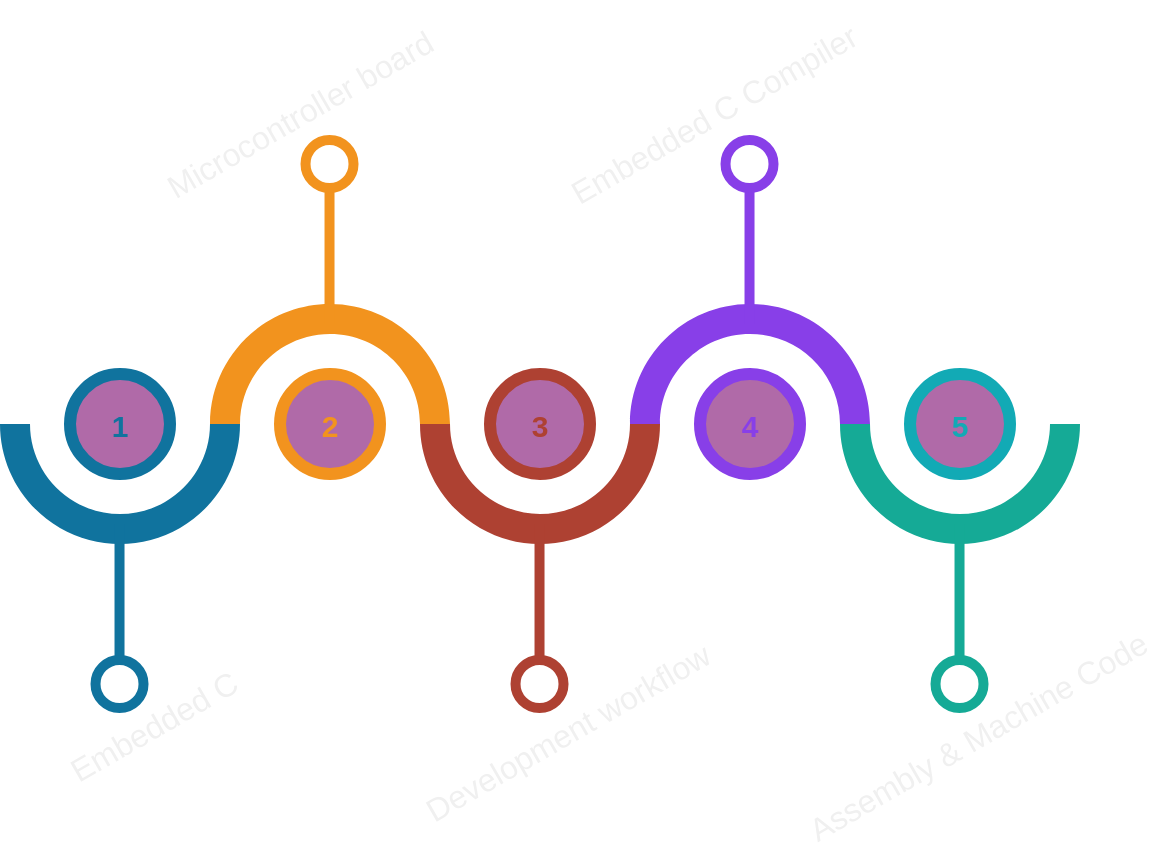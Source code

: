 <mxfile>
    <diagram id="c-LNxM2mOIO_KcUvHaV7" name="Page-2">
        <mxGraphModel dx="2172" dy="1290" grid="1" gridSize="10" guides="1" tooltips="1" connect="1" arrows="1" fold="1" page="0" pageScale="1" pageWidth="1169" pageHeight="827" math="0" shadow="0">
            <root>
                <mxCell id="0"/>
                <mxCell id="1" parent="0"/>
                <mxCell id="-WqDMUM1EonxPlv6bCT4-1" value="" style="verticalLabelPosition=bottom;verticalAlign=top;html=1;shape=mxgraph.basic.partConcEllipse;startAngle=0.25;endAngle=0.75;arcWidth=0.25;fillColor=#10739E;strokeColor=none;strokeWidth=2;" parent="1" vertex="1">
                    <mxGeometry x="-70" y="140" width="120" height="120" as="geometry"/>
                </mxCell>
                <mxCell id="-WqDMUM1EonxPlv6bCT4-2" value="" style="verticalLabelPosition=bottom;verticalAlign=top;html=1;shape=mxgraph.basic.partConcEllipse;startAngle=0.75;endAngle=0.25;arcWidth=0.25;fillColor=#F2931E;strokeColor=none;strokeWidth=2;" parent="1" vertex="1">
                    <mxGeometry x="35" y="140" width="120" height="120" as="geometry"/>
                </mxCell>
                <mxCell id="-WqDMUM1EonxPlv6bCT4-3" value="" style="verticalLabelPosition=bottom;verticalAlign=top;html=1;shape=mxgraph.basic.partConcEllipse;startAngle=0.25;endAngle=0.75;arcWidth=0.25;fillColor=#AE4132;strokeColor=none;strokeWidth=2;" parent="1" vertex="1">
                    <mxGeometry x="140" y="140" width="120" height="120" as="geometry"/>
                </mxCell>
                <mxCell id="-WqDMUM1EonxPlv6bCT4-4" value="" style="verticalLabelPosition=bottom;verticalAlign=top;html=1;shape=mxgraph.basic.partConcEllipse;startAngle=0.75;endAngle=0.25;arcWidth=0.25;fillColor=#883FE8;strokeColor=none;strokeWidth=2;" parent="1" vertex="1">
                    <mxGeometry x="245" y="140" width="120" height="120" as="geometry"/>
                </mxCell>
                <mxCell id="-WqDMUM1EonxPlv6bCT4-5" value="" style="verticalLabelPosition=bottom;verticalAlign=top;html=1;shape=mxgraph.basic.partConcEllipse;startAngle=0.25;endAngle=0.75;arcWidth=0.25;fillColor=#15AA96;strokeColor=none;strokeWidth=2;" parent="1" vertex="1">
                    <mxGeometry x="350" y="140" width="120" height="120" as="geometry"/>
                </mxCell>
                <mxCell id="-WqDMUM1EonxPlv6bCT4-6" value="1" style="shape=ellipse;strokeWidth=6;strokeColor=#10739E;fontSize=15;html=0;fontStyle=1;fontColor=#10739E;fillColor=#8010739E;" parent="1" vertex="1">
                    <mxGeometry x="-35" y="175" width="50" height="50" as="geometry"/>
                </mxCell>
                <mxCell id="-WqDMUM1EonxPlv6bCT4-7" value="2" style="shape=ellipse;strokeWidth=6;strokeColor=#F2931E;fontSize=15;html=0;fontStyle=1;fontColor=#F2931E;fillColor=#8010739E;" parent="1" vertex="1">
                    <mxGeometry x="70" y="175" width="50" height="50" as="geometry"/>
                </mxCell>
                <mxCell id="-WqDMUM1EonxPlv6bCT4-8" value="3" style="shape=ellipse;strokeWidth=6;strokeColor=#AE4132;fontSize=15;html=0;fontStyle=1;fontColor=#AE4132;fillColor=#8010739E;" parent="1" vertex="1">
                    <mxGeometry x="175" y="175" width="50" height="50" as="geometry"/>
                </mxCell>
                <mxCell id="-WqDMUM1EonxPlv6bCT4-9" value="4" style="shape=ellipse;strokeWidth=6;strokeColor=#883FE8;fontSize=15;html=0;fontStyle=1;fontColor=#883FE8;fillColor=#8010739E;" parent="1" vertex="1">
                    <mxGeometry x="280" y="175" width="50" height="50" as="geometry"/>
                </mxCell>
                <mxCell id="-WqDMUM1EonxPlv6bCT4-10" value="5" style="shape=ellipse;strokeWidth=6;strokeColor=#12AAB5;fontSize=15;html=0;fontStyle=1;fontColor=#12AAB5;fillColor=#8010739E;fillStyle=solid;" parent="1" vertex="1">
                    <mxGeometry x="385" y="175" width="50" height="50" as="geometry"/>
                </mxCell>
                <mxCell id="-WqDMUM1EonxPlv6bCT4-19" value="" style="endArrow=oval;html=1;fontSize=16;fontColor=#10739E;endFill=0;endSize=24;strokeWidth=5;labelBackgroundColor=none;verticalAlign=top;fontStyle=1;strokeColor=#10739E;curved=1;" parent="1" edge="1">
                    <mxGeometry x="-1" relative="1" as="geometry">
                        <mxPoint x="-10.24" y="250" as="sourcePoint"/>
                        <mxPoint x="-10.24" y="330" as="targetPoint"/>
                    </mxGeometry>
                </mxCell>
                <mxCell id="-WqDMUM1EonxPlv6bCT4-20" value="&lt;span style=&quot;color: rgb(240, 240, 240); font-family: Helvetica; font-size: 16px; font-style: normal; font-variant-ligatures: normal; font-variant-caps: normal; font-weight: 400; letter-spacing: normal; orphans: 2; text-indent: 0px; text-transform: none; widows: 2; word-spacing: 0px; -webkit-text-stroke-width: 0px; text-decoration-thickness: initial; text-decoration-style: initial; text-decoration-color: initial; float: none; display: inline !important;&quot;&gt;Embedded C&lt;/span&gt;" style="text;whiteSpace=wrap;html=1;fontSize=16;align=center;verticalAlign=middle;labelBackgroundColor=none;rotation=-30;" parent="1" vertex="1">
                    <mxGeometry x="-63" y="341" width="140" height="20" as="geometry"/>
                </mxCell>
                <mxCell id="-WqDMUM1EonxPlv6bCT4-21" value="" style="endArrow=oval;html=1;fontSize=16;fontColor=#10739E;endFill=0;endSize=24;strokeWidth=5;labelBackgroundColor=none;verticalAlign=top;fontStyle=1;strokeColor=#ae4132;curved=1;" parent="1" edge="1">
                    <mxGeometry x="-1" relative="1" as="geometry">
                        <mxPoint x="199.76" y="250" as="sourcePoint"/>
                        <mxPoint x="199.76" y="330" as="targetPoint"/>
                    </mxGeometry>
                </mxCell>
                <mxCell id="-WqDMUM1EonxPlv6bCT4-22" value="" style="endArrow=oval;html=1;fontSize=16;fontColor=#10739E;endFill=0;endSize=24;strokeWidth=5;labelBackgroundColor=none;verticalAlign=top;fontStyle=1;strokeColor=#15aa96;curved=1;" parent="1" edge="1">
                    <mxGeometry x="-1" relative="1" as="geometry">
                        <mxPoint x="409.76" y="250" as="sourcePoint"/>
                        <mxPoint x="409.76" y="330" as="targetPoint"/>
                    </mxGeometry>
                </mxCell>
                <mxCell id="-WqDMUM1EonxPlv6bCT4-23" value="" style="endArrow=oval;html=1;fontSize=16;fontColor=#10739E;endFill=0;endSize=24;strokeWidth=5;labelBackgroundColor=none;verticalAlign=top;fontStyle=1;strokeColor=#f2931e;curved=1;" parent="1" edge="1">
                    <mxGeometry x="-1" relative="1" as="geometry">
                        <mxPoint x="94.76" y="150" as="sourcePoint"/>
                        <mxPoint x="94.76" y="70" as="targetPoint"/>
                    </mxGeometry>
                </mxCell>
                <mxCell id="-WqDMUM1EonxPlv6bCT4-24" value="" style="endArrow=oval;html=1;fontSize=16;fontColor=#10739E;endFill=0;endSize=24;strokeWidth=5;labelBackgroundColor=none;verticalAlign=top;fontStyle=1;strokeColor=#883FE8;curved=1;" parent="1" edge="1">
                    <mxGeometry x="-1" relative="1" as="geometry">
                        <mxPoint x="304.76" y="150" as="sourcePoint"/>
                        <mxPoint x="304.76" y="70" as="targetPoint"/>
                    </mxGeometry>
                </mxCell>
                <mxCell id="-WqDMUM1EonxPlv6bCT4-25" value="&lt;span style=&quot;color: rgb(240, 240, 240); font-family: Helvetica; font-size: 16px; font-style: normal; font-variant-ligatures: normal; font-variant-caps: normal; font-weight: 400; letter-spacing: normal; orphans: 2; text-indent: 0px; text-transform: none; widows: 2; word-spacing: 0px; -webkit-text-stroke-width: 0px; text-decoration-thickness: initial; text-decoration-style: initial; text-decoration-color: initial; float: none; display: inline !important;&quot;&gt;Microcontroller board&lt;/span&gt;" style="text;whiteSpace=wrap;html=1;fontSize=16;align=center;verticalAlign=middle;labelBackgroundColor=none;rotation=-30;" parent="1" vertex="1">
                    <mxGeometry x="-15" y="35" width="190" height="20" as="geometry"/>
                </mxCell>
                <mxCell id="-WqDMUM1EonxPlv6bCT4-26" value="&lt;span style=&quot;color: rgb(240, 240, 240); font-family: Helvetica; font-size: 16px; font-style: normal; font-variant-ligatures: normal; font-variant-caps: normal; font-weight: 400; letter-spacing: normal; orphans: 2; text-indent: 0px; text-transform: none; widows: 2; word-spacing: 0px; -webkit-text-stroke-width: 0px; text-decoration-thickness: initial; text-decoration-style: initial; text-decoration-color: initial; float: none; display: inline !important;&quot;&gt;Development workflow&lt;/span&gt;" style="text;whiteSpace=wrap;html=1;fontSize=16;align=center;verticalAlign=middle;labelBackgroundColor=none;rotation=-30;" parent="1" vertex="1">
                    <mxGeometry x="124" y="344" width="180" height="20" as="geometry"/>
                </mxCell>
                <mxCell id="-WqDMUM1EonxPlv6bCT4-27" value="&lt;span style=&quot;color: rgb(240, 240, 240); font-family: Helvetica; font-size: 16px; font-style: normal; font-variant-ligatures: normal; font-variant-caps: normal; font-weight: 400; letter-spacing: normal; orphans: 2; text-indent: 0px; text-transform: none; widows: 2; word-spacing: 0px; -webkit-text-stroke-width: 0px; text-decoration-thickness: initial; text-decoration-style: initial; text-decoration-color: initial; float: none; display: inline !important;&quot;&gt;Embedded C Compiler&lt;/span&gt;" style="text;whiteSpace=wrap;html=1;fontSize=16;align=center;verticalAlign=middle;labelBackgroundColor=none;rotation=-30;" parent="1" vertex="1">
                    <mxGeometry x="192" y="35" width="190" height="20" as="geometry"/>
                </mxCell>
                <mxCell id="-WqDMUM1EonxPlv6bCT4-29" value="&lt;span style=&quot;color: rgb(240, 240, 240); font-family: Helvetica; font-size: 16px; font-style: normal; font-variant-ligatures: normal; font-variant-caps: normal; font-weight: 400; letter-spacing: normal; orphans: 2; text-indent: 0px; text-transform: none; widows: 2; word-spacing: 0px; -webkit-text-stroke-width: 0px; text-decoration-thickness: initial; text-decoration-style: initial; text-decoration-color: initial; float: none; display: inline !important;&quot;&gt;Assembly &amp;amp; Machine Code&lt;/span&gt;" style="text;whiteSpace=wrap;html=1;fontSize=16;align=center;verticalAlign=middle;labelBackgroundColor=none;rotation=-30;" parent="1" vertex="1">
                    <mxGeometry x="319" y="346" width="200" height="20" as="geometry"/>
                </mxCell>
            </root>
        </mxGraphModel>
    </diagram>
    <diagram id="Ohtmz2eiGUWbz0pByqac" name="embedded-c">
        <mxGraphModel dx="2172" dy="1144" grid="1" gridSize="10" guides="1" tooltips="1" connect="1" arrows="1" fold="1" page="0" pageScale="1" pageWidth="1169" pageHeight="827" math="0" shadow="0">
            <root>
                <mxCell id="0"/>
                <mxCell id="1" parent="0"/>
                <mxCell id="vU1zUBwn0KD-2ckgNNo4-11" value="Specialized Programming Language&amp;nbsp;" style="text;whiteSpace=wrap;html=1;verticalAlign=middle;fontSize=16;" parent="1" vertex="1">
                    <mxGeometry x="-120" y="160" width="290" height="20" as="geometry"/>
                </mxCell>
                <mxCell id="vU1zUBwn0KD-2ckgNNo4-12" value="&lt;span style=&quot;color: rgb(240, 240, 240); font-family: Helvetica; font-size: 12px; font-style: normal; font-variant-ligatures: normal; font-variant-caps: normal; font-weight: 400; letter-spacing: normal; orphans: 2; text-align: left; text-indent: 0px; text-transform: none; widows: 2; word-spacing: 0px; -webkit-text-stroke-width: 0px; text-decoration-thickness: initial; text-decoration-style: initial; text-decoration-color: initial; float: none; display: inline !important;&quot;&gt;Embedded C is a programming language tailored for embedded systems, which are dedicated computing devices designed for specific tasks.&lt;/span&gt;" style="text;whiteSpace=wrap;html=1;verticalAlign=middle;labelBackgroundColor=none;" parent="1" vertex="1">
                    <mxGeometry x="-120" y="184" width="560" height="30" as="geometry"/>
                </mxCell>
                <mxCell id="vU1zUBwn0KD-2ckgNNo4-14" value="&lt;font style=&quot;font-size: 12px;&quot;&gt;It allows developers to have precise control over hardware components and peripherals, making it suitable for tasks where timing and hardware interaction are critical.&lt;/font&gt;" style="text;whiteSpace=wrap;html=1;verticalAlign=middle;labelBackgroundColor=none;" parent="1" vertex="1">
                    <mxGeometry x="-120" y="264" width="560" height="30" as="geometry"/>
                </mxCell>
                <mxCell id="vU1zUBwn0KD-2ckgNNo4-15" value="Low-Level Control" style="text;whiteSpace=wrap;html=1;verticalAlign=middle;fontSize=16;" parent="1" vertex="1">
                    <mxGeometry x="-120" y="240" width="290" height="20" as="geometry"/>
                </mxCell>
                <mxCell id="vU1zUBwn0KD-2ckgNNo4-23" value="&lt;span style=&quot;font-size: 16px;&quot;&gt;Resource Efficiency&lt;/span&gt;" style="text;whiteSpace=wrap;html=1;verticalAlign=middle;fontSize=16;" parent="1" vertex="1">
                    <mxGeometry x="-120" y="320" width="290" height="20" as="geometry"/>
                </mxCell>
                <mxCell id="vU1zUBwn0KD-2ckgNNo4-24" value="Embedded C is known for its efficiency in terms of memory and processing power usage, which is vital for embedded systems with limited resources." style="text;whiteSpace=wrap;html=1;verticalAlign=middle;labelBackgroundColor=none;" parent="1" vertex="1">
                    <mxGeometry x="-120" y="344" width="560" height="30" as="geometry"/>
                </mxCell>
                <mxCell id="vU1zUBwn0KD-2ckgNNo4-25" value="&lt;span style=&quot;font-size: 16px;&quot;&gt;Portability&lt;/span&gt;" style="text;whiteSpace=wrap;html=1;verticalAlign=middle;fontSize=16;" parent="1" vertex="1">
                    <mxGeometry x="-120" y="400" width="290" height="20" as="geometry"/>
                </mxCell>
                <mxCell id="vU1zUBwn0KD-2ckgNNo4-26" value="Code written in Embedded C can often be adapted for different microcontroller platforms with minimal modification, enhancing code reuse and flexibility." style="text;whiteSpace=wrap;html=1;verticalAlign=middle;labelBackgroundColor=none;" parent="1" vertex="1">
                    <mxGeometry x="-120" y="424" width="560" height="30" as="geometry"/>
                </mxCell>
                <mxCell id="vU1zUBwn0KD-2ckgNNo4-27" value="&lt;span style=&quot;font-size: 16px;&quot;&gt;Common in IoT and Real-Time Systems&lt;/span&gt;" style="text;whiteSpace=wrap;html=1;verticalAlign=middle;fontSize=16;" parent="1" vertex="1">
                    <mxGeometry x="-120" y="480" width="290" height="20" as="geometry"/>
                </mxCell>
                <mxCell id="vU1zUBwn0KD-2ckgNNo4-28" value="Embedded C is commonly used in Internet of Things (IoT) devices and real-time systems, where reliability and predictable behavior are essential." style="text;whiteSpace=wrap;html=1;verticalAlign=middle;labelBackgroundColor=none;" parent="1" vertex="1">
                    <mxGeometry x="-120" y="504" width="560" height="30" as="geometry"/>
                </mxCell>
            </root>
        </mxGraphModel>
    </diagram>
    <diagram id="RAwAi3ffNJvzemnDGUU9" name="dev-workflow">
        <mxGraphModel dx="1477" dy="953" grid="1" gridSize="10" guides="1" tooltips="1" connect="1" arrows="1" fold="1" page="0" pageScale="1" pageWidth="1169" pageHeight="827" math="0" shadow="0">
            <root>
                <mxCell id="0"/>
                <mxCell id="1" parent="0"/>
                <mxCell id="PnAWZxWNbrIf-Wnhjnaa-8" style="edgeStyle=none;html=1;exitX=0.5;exitY=1;exitDx=0;exitDy=0;exitPerimeter=0;entryX=0.5;entryY=0;entryDx=0;entryDy=0;strokeWidth=2;endArrow=classicThin;endFill=0;endSize=12;startSize=12;" parent="1" target="PnAWZxWNbrIf-Wnhjnaa-3" edge="1">
                    <mxGeometry relative="1" as="geometry">
                        <mxPoint x="480" y="280" as="sourcePoint"/>
                    </mxGeometry>
                </mxCell>
                <mxCell id="PnAWZxWNbrIf-Wnhjnaa-9" style="edgeStyle=none;html=1;exitX=0.5;exitY=1;exitDx=0;exitDy=0;entryX=0.5;entryY=0;entryDx=0;entryDy=0;strokeWidth=2;endArrow=classicThin;endFill=0;startSize=12;endSize=12;" parent="1" source="PnAWZxWNbrIf-Wnhjnaa-3" target="PnAWZxWNbrIf-Wnhjnaa-4" edge="1">
                    <mxGeometry relative="1" as="geometry"/>
                </mxCell>
                <mxCell id="PnAWZxWNbrIf-Wnhjnaa-3" value="Code Editing" style="rounded=0;whiteSpace=wrap;html=1;strokeWidth=2;" parent="1" vertex="1">
                    <mxGeometry x="420" y="360" width="120" height="40" as="geometry"/>
                </mxCell>
                <mxCell id="PnAWZxWNbrIf-Wnhjnaa-11" style="edgeStyle=none;html=1;exitX=0.5;exitY=1;exitDx=0;exitDy=0;entryX=0.5;entryY=0;entryDx=0;entryDy=0;entryPerimeter=0;strokeWidth=2;endArrow=classicThin;endFill=0;startSize=12;endSize=12;" parent="1" source="PnAWZxWNbrIf-Wnhjnaa-4" target="PnAWZxWNbrIf-Wnhjnaa-7" edge="1">
                    <mxGeometry relative="1" as="geometry"/>
                </mxCell>
                <mxCell id="PnAWZxWNbrIf-Wnhjnaa-4" value="Compile" style="rounded=0;whiteSpace=wrap;html=1;strokeWidth=2;" parent="1" vertex="1">
                    <mxGeometry x="420" y="450" width="120" height="40" as="geometry"/>
                </mxCell>
                <mxCell id="PnAWZxWNbrIf-Wnhjnaa-14" style="edgeStyle=none;html=1;exitX=0.5;exitY=1;exitDx=0;exitDy=0;entryX=0.5;entryY=0;entryDx=0;entryDy=0;strokeWidth=2;endArrow=classicThin;endFill=0;startSize=12;endSize=12;" parent="1" source="PnAWZxWNbrIf-Wnhjnaa-6" target="PnAWZxWNbrIf-Wnhjnaa-13" edge="1">
                    <mxGeometry relative="1" as="geometry"/>
                </mxCell>
                <mxCell id="PnAWZxWNbrIf-Wnhjnaa-6" value="Flash" style="rounded=0;whiteSpace=wrap;html=1;strokeWidth=2;" parent="1" vertex="1">
                    <mxGeometry x="420" y="660" width="120" height="40" as="geometry"/>
                </mxCell>
                <mxCell id="PnAWZxWNbrIf-Wnhjnaa-10" style="edgeStyle=none;html=1;exitX=0;exitY=0.5;exitDx=0;exitDy=0;exitPerimeter=0;strokeWidth=2;endArrow=classicThin;endFill=0;startSize=12;endSize=12;" parent="1" source="PnAWZxWNbrIf-Wnhjnaa-7" edge="1">
                    <mxGeometry relative="1" as="geometry">
                        <mxPoint x="480" y="310" as="targetPoint"/>
                        <Array as="points">
                            <mxPoint x="360" y="580"/>
                            <mxPoint x="360" y="310"/>
                        </Array>
                    </mxGeometry>
                </mxCell>
                <mxCell id="PnAWZxWNbrIf-Wnhjnaa-12" style="edgeStyle=none;html=1;exitX=0.5;exitY=1;exitDx=0;exitDy=0;exitPerimeter=0;entryX=0.5;entryY=0;entryDx=0;entryDy=0;strokeWidth=2;endArrow=classicThin;endFill=0;startSize=12;endSize=12;" parent="1" source="PnAWZxWNbrIf-Wnhjnaa-7" target="PnAWZxWNbrIf-Wnhjnaa-6" edge="1">
                    <mxGeometry relative="1" as="geometry"/>
                </mxCell>
                <mxCell id="PnAWZxWNbrIf-Wnhjnaa-7" value="Error or Warning" style="strokeWidth=2;html=1;shape=mxgraph.flowchart.decision;whiteSpace=wrap;" parent="1" vertex="1">
                    <mxGeometry x="410" y="550" width="140" height="60" as="geometry"/>
                </mxCell>
                <mxCell id="PnAWZxWNbrIf-Wnhjnaa-16" style="edgeStyle=none;html=1;exitX=0.5;exitY=1;exitDx=0;exitDy=0;entryX=0.5;entryY=0;entryDx=0;entryDy=0;entryPerimeter=0;strokeWidth=2;endArrow=classicThin;endFill=0;startSize=12;endSize=12;" parent="1" source="PnAWZxWNbrIf-Wnhjnaa-13" target="PnAWZxWNbrIf-Wnhjnaa-15" edge="1">
                    <mxGeometry relative="1" as="geometry"/>
                </mxCell>
                <mxCell id="PnAWZxWNbrIf-Wnhjnaa-13" value="Testing/Monitor" style="rounded=0;whiteSpace=wrap;html=1;strokeWidth=2;" parent="1" vertex="1">
                    <mxGeometry x="420" y="750" width="120" height="40" as="geometry"/>
                </mxCell>
                <mxCell id="PnAWZxWNbrIf-Wnhjnaa-17" style="edgeStyle=none;html=1;exitX=1;exitY=0.5;exitDx=0;exitDy=0;exitPerimeter=0;strokeWidth=2;endArrow=classicThin;endFill=0;startSize=12;endSize=12;" parent="1" source="PnAWZxWNbrIf-Wnhjnaa-15" edge="1">
                    <mxGeometry relative="1" as="geometry">
                        <mxPoint x="480" y="310" as="targetPoint"/>
                        <Array as="points">
                            <mxPoint x="600" y="870"/>
                            <mxPoint x="600" y="310"/>
                        </Array>
                    </mxGeometry>
                </mxCell>
                <mxCell id="PnAWZxWNbrIf-Wnhjnaa-19" style="edgeStyle=none;html=1;exitX=0.5;exitY=1;exitDx=0;exitDy=0;exitPerimeter=0;entryX=0.5;entryY=0;entryDx=0;entryDy=0;entryPerimeter=0;strokeWidth=2;endArrow=classicThin;endFill=0;startSize=12;endSize=12;" parent="1" source="PnAWZxWNbrIf-Wnhjnaa-15" edge="1">
                    <mxGeometry relative="1" as="geometry">
                        <mxPoint x="480" y="960" as="targetPoint"/>
                    </mxGeometry>
                </mxCell>
                <mxCell id="PnAWZxWNbrIf-Wnhjnaa-15" value="Passed?" style="strokeWidth=2;html=1;shape=mxgraph.flowchart.decision;whiteSpace=wrap;" parent="1" vertex="1">
                    <mxGeometry x="410" y="840" width="140" height="60" as="geometry"/>
                </mxCell>
                <mxCell id="PnAWZxWNbrIf-Wnhjnaa-20" value="start" style="strokeWidth=2;html=1;shape=mxgraph.flowchart.start_2;whiteSpace=wrap;" parent="1" vertex="1">
                    <mxGeometry x="450" y="230" width="60" height="50" as="geometry"/>
                </mxCell>
                <mxCell id="PnAWZxWNbrIf-Wnhjnaa-23" value="" style="endArrow=none;dashed=1;html=1;dashPattern=1 3;strokeWidth=2;startSize=12;endSize=12;exitX=1;exitY=0.5;exitDx=0;exitDy=0;entryX=0;entryY=0.5;entryDx=0;entryDy=0;" parent="1" source="PnAWZxWNbrIf-Wnhjnaa-4" target="PnAWZxWNbrIf-Wnhjnaa-24" edge="1">
                    <mxGeometry width="50" height="50" relative="1" as="geometry">
                        <mxPoint x="670" y="495" as="sourcePoint"/>
                        <mxPoint x="640" y="440" as="targetPoint"/>
                        <Array as="points">
                            <mxPoint x="580" y="470"/>
                            <mxPoint x="620" y="440"/>
                        </Array>
                    </mxGeometry>
                </mxCell>
                <mxCell id="PnAWZxWNbrIf-Wnhjnaa-24" value="Transforms C code to machine code (HEX File)" style="text;html=1;strokeColor=none;fillColor=none;align=left;verticalAlign=middle;whiteSpace=wrap;rounded=0;strokeWidth=2;" parent="1" vertex="1">
                    <mxGeometry x="680" y="420" width="140" height="40" as="geometry"/>
                </mxCell>
                <mxCell id="PnAWZxWNbrIf-Wnhjnaa-25" value="" style="endArrow=none;dashed=1;html=1;dashPattern=1 3;strokeWidth=2;startSize=12;endSize=12;exitX=0.85;exitY=0.351;exitDx=0;exitDy=0;entryX=0;entryY=0.5;entryDx=0;entryDy=0;exitPerimeter=0;" parent="1" source="PnAWZxWNbrIf-Wnhjnaa-7" target="PnAWZxWNbrIf-Wnhjnaa-26" edge="1">
                    <mxGeometry width="50" height="50" relative="1" as="geometry">
                        <mxPoint x="550" y="580" as="sourcePoint"/>
                        <mxPoint x="650" y="550" as="targetPoint"/>
                        <Array as="points">
                            <mxPoint x="560" y="550"/>
                            <mxPoint x="630" y="550"/>
                        </Array>
                    </mxGeometry>
                </mxCell>
                <mxCell id="PnAWZxWNbrIf-Wnhjnaa-26" value="Compiler output message(s)" style="text;html=1;strokeColor=none;fillColor=none;align=left;verticalAlign=middle;whiteSpace=wrap;rounded=0;strokeWidth=2;" parent="1" vertex="1">
                    <mxGeometry x="680" y="530" width="160" height="40" as="geometry"/>
                </mxCell>
                <mxCell id="PnAWZxWNbrIf-Wnhjnaa-27" value="" style="endArrow=none;dashed=1;html=1;dashPattern=1 3;strokeWidth=2;startSize=12;endSize=12;exitX=1;exitY=0.5;exitDx=0;exitDy=0;entryX=0;entryY=0.5;entryDx=0;entryDy=0;" parent="1" target="PnAWZxWNbrIf-Wnhjnaa-28" edge="1">
                    <mxGeometry width="50" height="50" relative="1" as="geometry">
                        <mxPoint x="540" y="680" as="sourcePoint"/>
                        <mxPoint x="640" y="650" as="targetPoint"/>
                        <Array as="points">
                            <mxPoint x="580" y="680"/>
                            <mxPoint x="620" y="650"/>
                        </Array>
                    </mxGeometry>
                </mxCell>
                <mxCell id="PnAWZxWNbrIf-Wnhjnaa-28" value="Transfer machine code (hex file) to program memory of MCU" style="text;html=1;strokeColor=none;fillColor=none;align=left;verticalAlign=middle;whiteSpace=wrap;rounded=0;strokeWidth=2;" parent="1" vertex="1">
                    <mxGeometry x="680" y="630" width="180" height="40" as="geometry"/>
                </mxCell>
                <mxCell id="PnAWZxWNbrIf-Wnhjnaa-29" value="" style="endArrow=none;dashed=1;html=1;dashPattern=1 3;strokeWidth=2;startSize=12;endSize=12;exitX=1;exitY=0.5;exitDx=0;exitDy=0;entryX=0;entryY=0.5;entryDx=0;entryDy=0;" parent="1" target="PnAWZxWNbrIf-Wnhjnaa-30" edge="1">
                    <mxGeometry width="50" height="50" relative="1" as="geometry">
                        <mxPoint x="540" y="770" as="sourcePoint"/>
                        <mxPoint x="640" y="740" as="targetPoint"/>
                        <Array as="points">
                            <mxPoint x="580" y="770"/>
                            <mxPoint x="620" y="740"/>
                        </Array>
                    </mxGeometry>
                </mxCell>
                <mxCell id="PnAWZxWNbrIf-Wnhjnaa-30" value="Check the operations/results" style="text;html=1;strokeColor=none;fillColor=none;align=left;verticalAlign=middle;whiteSpace=wrap;rounded=0;strokeWidth=2;" parent="1" vertex="1">
                    <mxGeometry x="680" y="720" width="180" height="40" as="geometry"/>
                </mxCell>
                <mxCell id="PnAWZxWNbrIf-Wnhjnaa-31" value="" style="endArrow=none;dashed=1;html=1;dashPattern=1 3;strokeWidth=2;startSize=12;endSize=12;exitX=0.857;exitY=0.333;exitDx=0;exitDy=0;entryX=0;entryY=0.5;entryDx=0;entryDy=0;exitPerimeter=0;" parent="1" source="PnAWZxWNbrIf-Wnhjnaa-15" target="PnAWZxWNbrIf-Wnhjnaa-32" edge="1">
                    <mxGeometry width="50" height="50" relative="1" as="geometry">
                        <mxPoint x="540" y="850" as="sourcePoint"/>
                        <mxPoint x="640" y="820" as="targetPoint"/>
                        <Array as="points">
                            <mxPoint x="550" y="820"/>
                            <mxPoint x="620" y="820"/>
                        </Array>
                    </mxGeometry>
                </mxCell>
                <mxCell id="PnAWZxWNbrIf-Wnhjnaa-32" value="Check the operations/results" style="text;html=1;strokeColor=none;fillColor=none;align=left;verticalAlign=middle;whiteSpace=wrap;rounded=0;strokeWidth=2;" parent="1" vertex="1">
                    <mxGeometry x="680" y="800" width="180" height="40" as="geometry"/>
                </mxCell>
                <mxCell id="PnAWZxWNbrIf-Wnhjnaa-33" value="Programming" style="text;html=1;strokeColor=none;fillColor=none;align=left;verticalAlign=middle;whiteSpace=wrap;rounded=0;strokeWidth=2;" parent="1" vertex="1">
                    <mxGeometry x="680" y="330" width="140" height="40" as="geometry"/>
                </mxCell>
                <mxCell id="PnAWZxWNbrIf-Wnhjnaa-34" value="" style="endArrow=none;dashed=1;html=1;dashPattern=1 3;strokeWidth=2;startSize=12;endSize=12;exitX=1;exitY=0.5;exitDx=0;exitDy=0;entryX=0;entryY=0.5;entryDx=0;entryDy=0;" parent="1" target="PnAWZxWNbrIf-Wnhjnaa-33" edge="1">
                    <mxGeometry width="50" height="50" relative="1" as="geometry">
                        <mxPoint x="540" y="380" as="sourcePoint"/>
                        <mxPoint x="640" y="350" as="targetPoint"/>
                        <Array as="points">
                            <mxPoint x="580" y="380"/>
                            <mxPoint x="620" y="350"/>
                        </Array>
                    </mxGeometry>
                </mxCell>
                <mxCell id="PnAWZxWNbrIf-Wnhjnaa-35" value="end" style="strokeWidth=2;html=1;shape=mxgraph.flowchart.start_2;whiteSpace=wrap;" parent="1" vertex="1">
                    <mxGeometry x="450" y="960" width="60" height="50" as="geometry"/>
                </mxCell>
            </root>
        </mxGraphModel>
    </diagram>
    <diagram id="B66r1H9nxmF_He5wfEbq" name="DevTools">
        <mxGraphModel dx="1477" dy="953" grid="1" gridSize="10" guides="1" tooltips="1" connect="1" arrows="1" fold="1" page="0" pageScale="1" pageWidth="1169" pageHeight="827" math="0" shadow="0">
            <root>
                <mxCell id="0"/>
                <mxCell id="1" parent="0"/>
                <mxCell id="SqIs1D3LwUYAfKru0xD1-22" value="" style="shape=ext;double=1;rounded=1;whiteSpace=wrap;html=1;arcSize=3;strokeWidth=2;" vertex="1" parent="1">
                    <mxGeometry x="180" y="120" width="640" height="290" as="geometry"/>
                </mxCell>
                <mxCell id="SqIs1D3LwUYAfKru0xD1-1" value="" style="shape=ext;double=1;rounded=1;whiteSpace=wrap;html=1;arcSize=5;strokeWidth=2;" vertex="1" parent="1">
                    <mxGeometry x="200" y="160" width="160" height="220" as="geometry"/>
                </mxCell>
                <mxCell id="SqIs1D3LwUYAfKru0xD1-13" style="edgeStyle=none;html=1;exitX=1;exitY=0.5;exitDx=0;exitDy=0;entryX=0;entryY=0.25;entryDx=0;entryDy=0;strokeWidth=2;" edge="1" parent="1" source="SqIs1D3LwUYAfKru0xD1-3" target="SqIs1D3LwUYAfKru0xD1-6">
                    <mxGeometry relative="1" as="geometry">
                        <Array as="points">
                            <mxPoint x="390" y="220"/>
                            <mxPoint x="400" y="240"/>
                        </Array>
                    </mxGeometry>
                </mxCell>
                <mxCell id="SqIs1D3LwUYAfKru0xD1-3" value="Code Editor" style="shape=ext;double=1;rounded=0;whiteSpace=wrap;html=1;strokeWidth=2;" vertex="1" parent="1">
                    <mxGeometry x="220" y="180" width="120" height="80" as="geometry"/>
                </mxCell>
                <mxCell id="SqIs1D3LwUYAfKru0xD1-4" value="Simulator" style="shape=ext;double=1;rounded=0;whiteSpace=wrap;html=1;strokeWidth=2;" vertex="1" parent="1">
                    <mxGeometry x="220" y="280" width="120" height="80" as="geometry"/>
                </mxCell>
                <mxCell id="SqIs1D3LwUYAfKru0xD1-14" style="edgeStyle=none;html=1;exitX=0;exitY=0.75;exitDx=0;exitDy=0;entryX=0.989;entryY=0.552;entryDx=0;entryDy=0;entryPerimeter=0;strokeWidth=2;" edge="1" parent="1" source="SqIs1D3LwUYAfKru0xD1-6" target="SqIs1D3LwUYAfKru0xD1-4">
                    <mxGeometry relative="1" as="geometry">
                        <Array as="points">
                            <mxPoint x="400" y="300"/>
                            <mxPoint x="380" y="324"/>
                        </Array>
                    </mxGeometry>
                </mxCell>
                <mxCell id="SqIs1D3LwUYAfKru0xD1-18" style="edgeStyle=none;html=1;exitX=1;exitY=0.5;exitDx=0;exitDy=0;entryX=0;entryY=0.5;entryDx=0;entryDy=0;strokeWidth=2;" edge="1" parent="1" source="SqIs1D3LwUYAfKru0xD1-6" target="SqIs1D3LwUYAfKru0xD1-23">
                    <mxGeometry relative="1" as="geometry"/>
                </mxCell>
                <mxCell id="SqIs1D3LwUYAfKru0xD1-6" value="16-bit&lt;br&gt;Compiler" style="shape=ext;double=1;rounded=1;whiteSpace=wrap;html=1;arcSize=5;strokeWidth=2;" vertex="1" parent="1">
                    <mxGeometry x="440" y="210" width="110" height="120" as="geometry"/>
                </mxCell>
                <mxCell id="SqIs1D3LwUYAfKru0xD1-9" value="MPLAB X IDE" style="text;html=1;align=left;verticalAlign=middle;resizable=0;points=[];autosize=1;strokeColor=none;fillColor=none;" vertex="1" parent="1">
                    <mxGeometry x="200" y="130" width="100" height="30" as="geometry"/>
                </mxCell>
                <mxCell id="SqIs1D3LwUYAfKru0xD1-11" value="XC16" style="text;html=1;align=left;verticalAlign=middle;resizable=0;points=[];autosize=1;strokeColor=none;fillColor=none;" vertex="1" parent="1">
                    <mxGeometry x="440" y="180" width="50" height="30" as="geometry"/>
                </mxCell>
                <mxCell id="SqIs1D3LwUYAfKru0xD1-27" style="edgeStyle=none;html=1;exitX=0;exitY=0.75;exitDx=0;exitDy=0;entryX=1;entryY=0.75;entryDx=0;entryDy=0;strokeWidth=2;" edge="1" parent="1" source="SqIs1D3LwUYAfKru0xD1-29" target="SqIs1D3LwUYAfKru0xD1-23">
                    <mxGeometry relative="1" as="geometry"/>
                </mxCell>
                <mxCell id="SqIs1D3LwUYAfKru0xD1-15" value="" style="shape=ext;double=1;rounded=1;whiteSpace=wrap;html=1;arcSize=5;strokeWidth=2;" vertex="1" parent="1">
                    <mxGeometry x="1120" y="210" width="150" height="120" as="geometry"/>
                </mxCell>
                <mxCell id="SqIs1D3LwUYAfKru0xD1-16" value="Program Memory" style="shape=ext;double=1;rounded=0;whiteSpace=wrap;html=1;strokeWidth=2;" vertex="1" parent="1">
                    <mxGeometry x="1135" y="230" width="120" height="80" as="geometry"/>
                </mxCell>
                <mxCell id="SqIs1D3LwUYAfKru0xD1-17" value="MCU" style="text;html=1;align=left;verticalAlign=middle;resizable=0;points=[];autosize=1;strokeColor=none;fillColor=none;" vertex="1" parent="1">
                    <mxGeometry x="1120" y="180" width="50" height="30" as="geometry"/>
                </mxCell>
                <mxCell id="SqIs1D3LwUYAfKru0xD1-19" value="OBJ" style="text;html=1;align=right;verticalAlign=middle;resizable=0;points=[];autosize=1;strokeColor=none;fillColor=none;" vertex="1" parent="1">
                    <mxGeometry x="380" y="300" width="50" height="30" as="geometry"/>
                </mxCell>
                <mxCell id="SqIs1D3LwUYAfKru0xD1-20" value="HEX File" style="text;html=1;align=left;verticalAlign=middle;resizable=0;points=[];autosize=1;strokeColor=none;fillColor=none;" vertex="1" parent="1">
                    <mxGeometry x="560" y="240" width="70" height="30" as="geometry"/>
                </mxCell>
                <mxCell id="SqIs1D3LwUYAfKru0xD1-21" value="SRC" style="text;html=1;align=left;verticalAlign=middle;resizable=0;points=[];autosize=1;strokeColor=none;fillColor=none;" vertex="1" parent="1">
                    <mxGeometry x="370" y="190" width="50" height="30" as="geometry"/>
                </mxCell>
                <mxCell id="SqIs1D3LwUYAfKru0xD1-23" value="Downloader&lt;br&gt;&amp;amp;&lt;br&gt;Debugger" style="shape=ext;double=1;rounded=1;whiteSpace=wrap;html=1;arcSize=5;strokeWidth=2;" vertex="1" parent="1">
                    <mxGeometry x="630" y="210" width="110" height="120" as="geometry"/>
                </mxCell>
                <mxCell id="SqIs1D3LwUYAfKru0xD1-24" value="Interface/Tools" style="text;html=1;align=left;verticalAlign=middle;resizable=0;points=[];autosize=1;strokeColor=none;fillColor=none;" vertex="1" parent="1">
                    <mxGeometry x="630" y="180" width="100" height="30" as="geometry"/>
                </mxCell>
                <mxCell id="SqIs1D3LwUYAfKru0xD1-25" value="HEX Data" style="text;html=1;align=left;verticalAlign=middle;resizable=0;points=[];autosize=1;strokeColor=none;fillColor=none;" vertex="1" parent="1">
                    <mxGeometry x="750" y="210" width="80" height="30" as="geometry"/>
                </mxCell>
                <mxCell id="SqIs1D3LwUYAfKru0xD1-26" style="edgeStyle=none;html=1;exitX=1;exitY=0.25;exitDx=0;exitDy=0;entryX=0;entryY=0.25;entryDx=0;entryDy=0;strokeWidth=2;" edge="1" parent="1" source="SqIs1D3LwUYAfKru0xD1-23" target="SqIs1D3LwUYAfKru0xD1-29">
                    <mxGeometry relative="1" as="geometry">
                        <mxPoint x="740" y="269.6" as="sourcePoint"/>
                        <mxPoint x="820" y="269.6" as="targetPoint"/>
                        <Array as="points"/>
                    </mxGeometry>
                </mxCell>
                <mxCell id="SqIs1D3LwUYAfKru0xD1-28" value="MCU Data" style="text;html=1;align=left;verticalAlign=middle;resizable=0;points=[];autosize=1;strokeColor=none;fillColor=none;" vertex="1" parent="1">
                    <mxGeometry x="750" y="300" width="80" height="30" as="geometry"/>
                </mxCell>
                <mxCell id="SqIs1D3LwUYAfKru0xD1-29" value="Downloader&lt;br&gt;&amp;amp;&lt;br&gt;Debugger" style="shape=ext;double=1;rounded=1;whiteSpace=wrap;html=1;arcSize=5;strokeWidth=2;" vertex="1" parent="1">
                    <mxGeometry x="920" y="210" width="110" height="120" as="geometry"/>
                </mxCell>
                <mxCell id="SqIs1D3LwUYAfKru0xD1-30" style="edgeStyle=none;html=1;entryX=0;entryY=0.25;entryDx=0;entryDy=0;strokeWidth=2;exitX=1;exitY=0.25;exitDx=0;exitDy=0;" edge="1" parent="1" source="SqIs1D3LwUYAfKru0xD1-29" target="SqIs1D3LwUYAfKru0xD1-15">
                    <mxGeometry relative="1" as="geometry">
                        <mxPoint x="1025" y="240" as="sourcePoint"/>
                        <mxPoint x="1085" y="240" as="targetPoint"/>
                        <Array as="points"/>
                    </mxGeometry>
                </mxCell>
                <mxCell id="SqIs1D3LwUYAfKru0xD1-31" style="edgeStyle=none;html=1;exitX=0;exitY=0.75;exitDx=0;exitDy=0;entryX=1;entryY=0.75;entryDx=0;entryDy=0;strokeWidth=2;" edge="1" parent="1" source="SqIs1D3LwUYAfKru0xD1-15" target="SqIs1D3LwUYAfKru0xD1-29">
                    <mxGeometry relative="1" as="geometry">
                        <mxPoint x="1105" y="340" as="sourcePoint"/>
                        <mxPoint x="975" y="340" as="targetPoint"/>
                    </mxGeometry>
                </mxCell>
                <mxCell id="SqIs1D3LwUYAfKru0xD1-32" value="ICD/ISP" style="text;html=1;align=left;verticalAlign=middle;resizable=0;points=[];autosize=1;strokeColor=none;fillColor=none;" vertex="1" parent="1">
                    <mxGeometry x="920" y="180" width="70" height="30" as="geometry"/>
                </mxCell>
                <mxCell id="SqIs1D3LwUYAfKru0xD1-33" value="Special Hardware" style="text;html=1;align=center;verticalAlign=middle;resizable=0;points=[];autosize=1;strokeColor=none;fillColor=none;" vertex="1" parent="1">
                    <mxGeometry x="910" y="330" width="120" height="30" as="geometry"/>
                </mxCell>
                <mxCell id="SqIs1D3LwUYAfKru0xD1-36" value="COMPUTER" style="text;html=1;align=left;verticalAlign=middle;resizable=0;points=[];autosize=1;strokeColor=none;fillColor=none;" vertex="1" parent="1">
                    <mxGeometry x="180" y="90" width="90" height="30" as="geometry"/>
                </mxCell>
                <mxCell id="SqIs1D3LwUYAfKru0xD1-37" value="" style="shape=singleArrow;whiteSpace=wrap;html=1;strokeWidth=2;arrowWidth=0.374;arrowSize=0.229;" vertex="1" parent="1">
                    <mxGeometry x="1270" y="230" width="50" height="20" as="geometry"/>
                </mxCell>
                <mxCell id="SqIs1D3LwUYAfKru0xD1-38" value="" style="shape=singleArrow;whiteSpace=wrap;html=1;strokeWidth=2;arrowWidth=0.374;arrowSize=0.229;rotation=-180;" vertex="1" parent="1">
                    <mxGeometry x="1273" y="290" width="50" height="20" as="geometry"/>
                </mxCell>
                <mxCell id="SqIs1D3LwUYAfKru0xD1-39" value="ACTUATORS" style="text;html=1;align=left;verticalAlign=middle;resizable=0;points=[];autosize=1;strokeColor=none;fillColor=none;" vertex="1" parent="1">
                    <mxGeometry x="1330" y="225" width="100" height="30" as="geometry"/>
                </mxCell>
                <mxCell id="SqIs1D3LwUYAfKru0xD1-40" value="SENSORS" style="text;html=1;align=left;verticalAlign=middle;resizable=0;points=[];autosize=1;strokeColor=none;fillColor=none;" vertex="1" parent="1">
                    <mxGeometry x="1330" y="285" width="80" height="30" as="geometry"/>
                </mxCell>
            </root>
        </mxGraphModel>
    </diagram>
    <diagram id="l1xovZWnb1rHoR_GitDy" name="Program Memory">
        <mxGraphModel dx="1109" dy="858" grid="1" gridSize="10" guides="1" tooltips="1" connect="1" arrows="1" fold="1" page="0" pageScale="1" pageWidth="1169" pageHeight="827" math="0" shadow="0">
            <root>
                <mxCell id="0"/>
                <mxCell id="1" parent="0"/>
                <mxCell id="mhMEAhEu9euojIMI9xuY-3" value="" style="shape=ext;double=1;rounded=1;whiteSpace=wrap;html=1;strokeWidth=2;arcSize=3;fillColor=#d5e8d4;gradientColor=#97d077;strokeColor=#82b366;" vertex="1" parent="1">
                    <mxGeometry x="-240" y="-200" width="220" height="300" as="geometry"/>
                </mxCell>
                <mxCell id="mhMEAhEu9euojIMI9xuY-4" value="Startup" style="shape=ext;double=1;rounded=0;whiteSpace=wrap;html=1;strokeWidth=2;fillColor=#f0a30a;fontColor=#000000;strokeColor=#BD7000;fillStyle=auto;gradientColor=default;" vertex="1" parent="1">
                    <mxGeometry x="-220" y="-180" width="180" height="50" as="geometry"/>
                </mxCell>
                <mxCell id="mhMEAhEu9euojIMI9xuY-5" value="main" style="shape=ext;double=1;rounded=0;whiteSpace=wrap;html=1;strokeWidth=2;fillColor=#dae8fc;strokeColor=#007FFF;gradientColor=#3399FF;fontColor=#000000;gradientDirection=north;" vertex="1" parent="1">
                    <mxGeometry x="-220" y="-40" width="180" height="50" as="geometry"/>
                </mxCell>
                <mxCell id="mhMEAhEu9euojIMI9xuY-7" value="Initializes standard library" style="text;html=1;align=left;verticalAlign=middle;resizable=0;points=[];autosize=1;strokeColor=none;fillColor=none;" vertex="1" parent="1">
                    <mxGeometry y="-180" width="160" height="30" as="geometry"/>
                </mxCell>
                <mxCell id="mhMEAhEu9euojIMI9xuY-8" value="Initializes global and static variables" style="text;html=1;align=left;verticalAlign=middle;resizable=0;points=[];autosize=1;strokeColor=none;fillColor=none;" vertex="1" parent="1">
                    <mxGeometry y="-160" width="210" height="30" as="geometry"/>
                </mxCell>
                <mxCell id="mhMEAhEu9euojIMI9xuY-9" value="Initializes hadware (embedded system)" style="text;html=1;align=left;verticalAlign=middle;resizable=0;points=[];autosize=1;strokeColor=none;fillColor=none;" vertex="1" parent="1">
                    <mxGeometry y="-140" width="230" height="30" as="geometry"/>
                </mxCell>
                <mxCell id="mhMEAhEu9euojIMI9xuY-10" value="PROGRAM MEMORY" style="text;html=1;align=left;verticalAlign=middle;resizable=0;points=[];autosize=1;strokeColor=none;fillColor=none;" vertex="1" parent="1">
                    <mxGeometry x="-240" y="-230" width="140" height="30" as="geometry"/>
                </mxCell>
                <mxCell id="mhMEAhEu9euojIMI9xuY-12" value="Library&amp;nbsp;" style="shape=ext;double=1;rounded=0;whiteSpace=wrap;html=1;strokeWidth=2;fillColor=#f0a30a;fontColor=#000000;strokeColor=#BD7000;gradientColor=default;" vertex="1" parent="1">
                    <mxGeometry x="-220" y="-110" width="180" height="50" as="geometry"/>
                </mxCell>
                <mxCell id="mhMEAhEu9euojIMI9xuY-13" value="Application" style="shape=ext;double=1;rounded=0;whiteSpace=wrap;html=1;strokeWidth=2;fillColor=#dae8fc;strokeColor=#007FFF;gradientColor=#3399FF;fontColor=#000000;gradientDirection=north;" vertex="1" parent="1">
                    <mxGeometry x="-220" y="30" width="180" height="50" as="geometry"/>
                </mxCell>
            </root>
        </mxGraphModel>
    </diagram>
    <diagram id="ZysKcyWCBhRavy4uJLnB" name="Data Memory">
        <mxGraphModel dx="2172" dy="1544" grid="1" gridSize="5" guides="1" tooltips="1" connect="1" arrows="1" fold="1" page="0" pageScale="1" pageWidth="1169" pageHeight="827" math="0" shadow="0">
            <root>
                <mxCell id="0"/>
                <mxCell id="1" parent="0"/>
                <mxCell id="h38YxKyqBHmW5wFshtMT-106" value="" style="shape=ext;double=1;rounded=1;whiteSpace=wrap;html=1;fillStyle=auto;strokeColor=#6c8ebf;strokeWidth=2;gradientColor=#7ea6e0;gradientDirection=north;arcSize=5;fillColor=#dae8fc;fontFamily=IBM Plex Mono;fontSource=https%3A%2F%2Ffonts.googleapis.com%2Fcss%3Ffamily%3DIBM%2BPlex%2BMono;" vertex="1" parent="1">
                    <mxGeometry x="420" y="140" width="205" height="390" as="geometry"/>
                </mxCell>
                <mxCell id="h38YxKyqBHmW5wFshtMT-61" value="" style="shape=ext;double=1;rounded=1;whiteSpace=wrap;html=1;fillStyle=auto;strokeColor=#6c8ebf;strokeWidth=2;gradientColor=#7ea6e0;gradientDirection=north;arcSize=5;fillColor=#dae8fc;fontFamily=IBM Plex Mono;fontSource=https%3A%2F%2Ffonts.googleapis.com%2Fcss%3Ffamily%3DIBM%2BPlex%2BMono;" vertex="1" parent="1">
                    <mxGeometry x="20" y="140" width="205" height="390" as="geometry"/>
                </mxCell>
                <mxCell id="h38YxKyqBHmW5wFshtMT-2" value="" style="shape=ext;double=1;rounded=1;whiteSpace=wrap;html=1;fillStyle=auto;strokeColor=#6c8ebf;strokeWidth=2;gradientColor=#7ea6e0;gradientDirection=west;arcSize=5;fillColor=#dae8fc;fontFamily=IBM Plex Mono;fontSource=https%3A%2F%2Ffonts.googleapis.com%2Fcss%3Ffamily%3DIBM%2BPlex%2BMono;" vertex="1" parent="1">
                    <mxGeometry x="-120" y="-240" width="1320" height="120" as="geometry"/>
                </mxCell>
                <mxCell id="h38YxKyqBHmW5wFshtMT-3" value="0x00&lt;br&gt;0xFF" style="shape=ext;double=1;rounded=0;whiteSpace=wrap;html=1;fillStyle=auto;strokeColor=#99FFCC;strokeWidth=2;fontColor=default;gradientColor=none;gradientDirection=north;fontFamily=IBM Plex Mono;fontSource=https%3A%2F%2Ffonts.googleapis.com%2Fcss%3Ffamily%3DIBM%2BPlex%2BMono;" vertex="1" parent="1">
                    <mxGeometry x="-90" y="-220" width="70" height="80" as="geometry"/>
                </mxCell>
                <mxCell id="h38YxKyqBHmW5wFshtMT-5" value="0x0000&lt;br&gt;0xFFFF" style="shape=ext;double=1;rounded=0;whiteSpace=wrap;html=1;fillStyle=auto;strokeColor=#FFFF99;strokeWidth=2;fontColor=default;gradientColor=none;gradientDirection=north;fontFamily=IBM Plex Mono;fontSource=https%3A%2F%2Ffonts.googleapis.com%2Fcss%3Ffamily%3DIBM%2BPlex%2BMono;" vertex="1" parent="1">
                    <mxGeometry y="-220" width="140" height="80" as="geometry"/>
                </mxCell>
                <mxCell id="h38YxKyqBHmW5wFshtMT-7" value="0x00000000&lt;br&gt;0xFFFFFFFF" style="shape=ext;double=1;rounded=0;whiteSpace=wrap;html=1;fillStyle=auto;strokeColor=#FF99FF;strokeWidth=2;fontColor=default;gradientColor=none;gradientDirection=north;fontFamily=IBM Plex Mono;fontSource=https%3A%2F%2Ffonts.googleapis.com%2Fcss%3Ffamily%3DIBM%2BPlex%2BMono;" vertex="1" parent="1">
                    <mxGeometry x="160" y="-220" width="280" height="80" as="geometry"/>
                </mxCell>
                <mxCell id="h38YxKyqBHmW5wFshtMT-10" value="0x0000000000000000&lt;br&gt;0xFFFFFFFFFFFFFFFF" style="shape=ext;double=1;rounded=0;whiteSpace=wrap;html=1;fillStyle=auto;strokeColor=#FF9999;strokeWidth=2;fontColor=default;gradientColor=none;gradientDirection=north;fontFamily=IBM Plex Mono;fontSource=https%3A%2F%2Ffonts.googleapis.com%2Fcss%3Ffamily%3DIBM%2BPlex%2BMono;" vertex="1" parent="1">
                    <mxGeometry x="460" y="-220" width="560" height="80" as="geometry"/>
                </mxCell>
                <mxCell id="h38YxKyqBHmW5wFshtMT-16" value="" style="shape=curlyBracket;whiteSpace=wrap;html=1;rounded=1;labelPosition=left;verticalLabelPosition=middle;align=right;verticalAlign=middle;fillStyle=auto;strokeColor=#FFFFFF;strokeWidth=2;fontFamily=IBM Plex Mono;fontColor=default;gradientColor=none;gradientDirection=north;rotation=90;fontSource=https%3A%2F%2Ffonts.googleapis.com%2Fcss%3Ffamily%3DIBM%2BPlex%2BMono;" vertex="1" parent="1">
                    <mxGeometry x="-65" y="-295" width="20" height="70" as="geometry"/>
                </mxCell>
                <mxCell id="h38YxKyqBHmW5wFshtMT-17" value="" style="shape=curlyBracket;whiteSpace=wrap;html=1;rounded=1;labelPosition=left;verticalLabelPosition=middle;align=right;verticalAlign=middle;fillStyle=auto;strokeColor=#FFFFFF;strokeWidth=2;fontFamily=IBM Plex Mono;fontColor=default;gradientColor=none;gradientDirection=north;rotation=90;fontSource=https%3A%2F%2Ffonts.googleapis.com%2Fcss%3Ffamily%3DIBM%2BPlex%2BMono;" vertex="1" parent="1">
                    <mxGeometry x="59.85" y="-329.84" width="20" height="139.7" as="geometry"/>
                </mxCell>
                <mxCell id="h38YxKyqBHmW5wFshtMT-18" value="" style="shape=curlyBracket;whiteSpace=wrap;html=1;rounded=1;labelPosition=left;verticalLabelPosition=middle;align=right;verticalAlign=middle;fillStyle=auto;strokeColor=#FFFFFF;strokeWidth=2;fontFamily=IBM Plex Mono;fontColor=default;gradientColor=none;gradientDirection=north;rotation=90;fontSource=https%3A%2F%2Ffonts.googleapis.com%2Fcss%3Ffamily%3DIBM%2BPlex%2BMono;" vertex="1" parent="1">
                    <mxGeometry x="289.84" y="-399.68" width="20" height="279.38" as="geometry"/>
                </mxCell>
                <mxCell id="h38YxKyqBHmW5wFshtMT-19" value="" style="shape=curlyBracket;whiteSpace=wrap;html=1;rounded=1;labelPosition=left;verticalLabelPosition=middle;align=right;verticalAlign=middle;fillStyle=auto;strokeColor=#FFFFFF;strokeWidth=2;fontFamily=IBM Plex Mono;fontColor=default;gradientColor=none;gradientDirection=north;rotation=90;fontSource=https%3A%2F%2Ffonts.googleapis.com%2Fcss%3Ffamily%3DIBM%2BPlex%2BMono;" vertex="1" parent="1">
                    <mxGeometry x="730.31" y="-539.69" width="20" height="560" as="geometry"/>
                </mxCell>
                <mxCell id="h38YxKyqBHmW5wFshtMT-21" value="" style="endArrow=none;dashed=1;html=1;strokeWidth=5;fontFamily=IBM Plex Mono;fontColor=default;fontSource=https%3A%2F%2Ffonts.googleapis.com%2Fcss%3Ffamily%3DIBM%2BPlex%2BMono;" edge="1" parent="1">
                    <mxGeometry width="50" height="50" relative="1" as="geometry">
                        <mxPoint x="1045" y="-180.29" as="sourcePoint"/>
                        <mxPoint x="1165" y="-180.29" as="targetPoint"/>
                    </mxGeometry>
                </mxCell>
                <mxCell id="h38YxKyqBHmW5wFshtMT-22" value="8-bit (1-byte)" style="text;html=1;align=center;verticalAlign=middle;resizable=0;points=[];autosize=1;strokeColor=none;fillColor=none;fontFamily=IBM Plex Mono;fontColor=default;fontSource=https%3A%2F%2Ffonts.googleapis.com%2Fcss%3Ffamily%3DIBM%2BPlex%2BMono;" vertex="1" parent="1">
                    <mxGeometry x="-114.5" y="-300" width="120" height="30" as="geometry"/>
                </mxCell>
                <mxCell id="h38YxKyqBHmW5wFshtMT-23" value="16-bit (2-byte)" style="text;html=1;align=center;verticalAlign=middle;resizable=0;points=[];autosize=1;strokeColor=none;fillColor=none;fontFamily=IBM Plex Mono;fontColor=default;fontSource=https%3A%2F%2Ffonts.googleapis.com%2Fcss%3Ffamily%3DIBM%2BPlex%2BMono;" vertex="1" parent="1">
                    <mxGeometry x="5.35" y="-300" width="130" height="30" as="geometry"/>
                </mxCell>
                <mxCell id="h38YxKyqBHmW5wFshtMT-24" value="32-bit (4-byte)" style="text;html=1;align=center;verticalAlign=middle;resizable=0;points=[];autosize=1;strokeColor=none;fillColor=none;fontFamily=IBM Plex Mono;fontColor=default;fontSource=https%3A%2F%2Ffonts.googleapis.com%2Fcss%3Ffamily%3DIBM%2BPlex%2BMono;" vertex="1" parent="1">
                    <mxGeometry x="238" y="-300" width="130" height="30" as="geometry"/>
                </mxCell>
                <mxCell id="h38YxKyqBHmW5wFshtMT-25" value="64-bit (8-byte)" style="text;html=1;align=center;verticalAlign=middle;resizable=0;points=[];autosize=1;strokeColor=none;fillColor=none;fontFamily=IBM Plex Mono;fontColor=default;fontSource=https%3A%2F%2Ffonts.googleapis.com%2Fcss%3Ffamily%3DIBM%2BPlex%2BMono;" vertex="1" parent="1">
                    <mxGeometry x="678" y="-300.0" width="130" height="30" as="geometry"/>
                </mxCell>
                <mxCell id="h38YxKyqBHmW5wFshtMT-26" value="0x00&lt;br&gt;0xFF" style="shape=ext;double=1;rounded=0;whiteSpace=wrap;html=1;fillStyle=auto;strokeColor=#FFFF99;strokeWidth=2;fontColor=default;gradientColor=none;gradientDirection=north;fontFamily=IBM Plex Mono;fontSource=https%3A%2F%2Ffonts.googleapis.com%2Fcss%3Ffamily%3DIBM%2BPlex%2BMono;" vertex="1" parent="1">
                    <mxGeometry y="-80" width="70" height="80" as="geometry"/>
                </mxCell>
                <mxCell id="h38YxKyqBHmW5wFshtMT-27" value="0x00&lt;br&gt;0xFF" style="shape=ext;double=1;rounded=0;whiteSpace=wrap;html=1;fillStyle=auto;strokeColor=#FFFF99;strokeWidth=2;fontColor=default;gradientColor=none;gradientDirection=north;fontFamily=IBM Plex Mono;fontSource=https%3A%2F%2Ffonts.googleapis.com%2Fcss%3Ffamily%3DIBM%2BPlex%2BMono;" vertex="1" parent="1">
                    <mxGeometry x="70" y="-80" width="70" height="80" as="geometry"/>
                </mxCell>
                <mxCell id="h38YxKyqBHmW5wFshtMT-28" value="0x00&lt;br&gt;0xFF" style="shape=ext;double=1;rounded=0;whiteSpace=wrap;html=1;fillStyle=auto;strokeColor=#FF99FF;strokeWidth=2;fontColor=default;gradientColor=none;gradientDirection=north;fontFamily=IBM Plex Mono;fontSource=https%3A%2F%2Ffonts.googleapis.com%2Fcss%3Ffamily%3DIBM%2BPlex%2BMono;" vertex="1" parent="1">
                    <mxGeometry x="160" y="-80" width="70" height="80" as="geometry"/>
                </mxCell>
                <mxCell id="h38YxKyqBHmW5wFshtMT-29" value="0x00&lt;br&gt;0xFF" style="shape=ext;double=1;rounded=0;whiteSpace=wrap;html=1;fillStyle=auto;strokeColor=#FF99FF;strokeWidth=2;fontColor=default;gradientColor=none;gradientDirection=north;fontFamily=IBM Plex Mono;fontSource=https%3A%2F%2Ffonts.googleapis.com%2Fcss%3Ffamily%3DIBM%2BPlex%2BMono;" vertex="1" parent="1">
                    <mxGeometry x="230" y="-80" width="70" height="80" as="geometry"/>
                </mxCell>
                <mxCell id="h38YxKyqBHmW5wFshtMT-30" value="0x00&lt;br&gt;0xFF" style="shape=ext;double=1;rounded=0;whiteSpace=wrap;html=1;fillStyle=auto;strokeColor=#FF99FF;strokeWidth=2;fontColor=default;gradientColor=none;gradientDirection=north;fontFamily=IBM Plex Mono;fontSource=https%3A%2F%2Ffonts.googleapis.com%2Fcss%3Ffamily%3DIBM%2BPlex%2BMono;" vertex="1" parent="1">
                    <mxGeometry x="300" y="-80" width="70" height="80" as="geometry"/>
                </mxCell>
                <mxCell id="h38YxKyqBHmW5wFshtMT-31" value="0x00&lt;br&gt;0xFF" style="shape=ext;double=1;rounded=0;whiteSpace=wrap;html=1;fillStyle=auto;strokeColor=#FF99FF;strokeWidth=2;fontColor=default;gradientColor=none;gradientDirection=north;fontFamily=IBM Plex Mono;fontSource=https%3A%2F%2Ffonts.googleapis.com%2Fcss%3Ffamily%3DIBM%2BPlex%2BMono;" vertex="1" parent="1">
                    <mxGeometry x="370" y="-80" width="70" height="80" as="geometry"/>
                </mxCell>
                <mxCell id="h38YxKyqBHmW5wFshtMT-32" value="0x00&lt;br&gt;0xFF" style="shape=ext;double=1;rounded=0;whiteSpace=wrap;html=1;fillStyle=auto;strokeColor=#FF9999;strokeWidth=2;fontColor=default;gradientColor=none;gradientDirection=north;fontFamily=IBM Plex Mono;fontSource=https%3A%2F%2Ffonts.googleapis.com%2Fcss%3Ffamily%3DIBM%2BPlex%2BMono;" vertex="1" parent="1">
                    <mxGeometry x="460" y="-80" width="70" height="80" as="geometry"/>
                </mxCell>
                <mxCell id="h38YxKyqBHmW5wFshtMT-33" value="0x00&lt;br&gt;0xFF" style="shape=ext;double=1;rounded=0;whiteSpace=wrap;html=1;fillStyle=auto;strokeColor=#FF9999;strokeWidth=2;fontColor=default;gradientColor=none;gradientDirection=north;fontFamily=IBM Plex Mono;fontSource=https%3A%2F%2Ffonts.googleapis.com%2Fcss%3Ffamily%3DIBM%2BPlex%2BMono;" vertex="1" parent="1">
                    <mxGeometry x="530" y="-80" width="70" height="80" as="geometry"/>
                </mxCell>
                <mxCell id="h38YxKyqBHmW5wFshtMT-34" value="0x00&lt;br&gt;0xFF" style="shape=ext;double=1;rounded=0;whiteSpace=wrap;html=1;fillStyle=auto;strokeColor=#FF9999;strokeWidth=2;fontColor=default;gradientColor=none;gradientDirection=north;fontFamily=IBM Plex Mono;fontSource=https%3A%2F%2Ffonts.googleapis.com%2Fcss%3Ffamily%3DIBM%2BPlex%2BMono;" vertex="1" parent="1">
                    <mxGeometry x="600" y="-80" width="70" height="80" as="geometry"/>
                </mxCell>
                <mxCell id="h38YxKyqBHmW5wFshtMT-35" value="0x00&lt;br&gt;0xFF" style="shape=ext;double=1;rounded=0;whiteSpace=wrap;html=1;fillStyle=auto;strokeColor=#FF9999;strokeWidth=2;fontColor=default;gradientColor=none;gradientDirection=north;fontFamily=IBM Plex Mono;fontSource=https%3A%2F%2Ffonts.googleapis.com%2Fcss%3Ffamily%3DIBM%2BPlex%2BMono;" vertex="1" parent="1">
                    <mxGeometry x="670" y="-80" width="70" height="80" as="geometry"/>
                </mxCell>
                <mxCell id="h38YxKyqBHmW5wFshtMT-36" value="0x00&lt;br&gt;0xFF" style="shape=ext;double=1;rounded=0;whiteSpace=wrap;html=1;fillStyle=auto;strokeColor=#FF9999;strokeWidth=2;fontColor=default;gradientColor=none;gradientDirection=north;fontFamily=IBM Plex Mono;fontSource=https%3A%2F%2Ffonts.googleapis.com%2Fcss%3Ffamily%3DIBM%2BPlex%2BMono;" vertex="1" parent="1">
                    <mxGeometry x="740" y="-80" width="70" height="80" as="geometry"/>
                </mxCell>
                <mxCell id="h38YxKyqBHmW5wFshtMT-37" value="0x00&lt;br&gt;0xFF" style="shape=ext;double=1;rounded=0;whiteSpace=wrap;html=1;fillStyle=auto;strokeColor=#FF9999;strokeWidth=2;fontColor=default;gradientColor=none;gradientDirection=north;fontFamily=IBM Plex Mono;fontSource=https%3A%2F%2Ffonts.googleapis.com%2Fcss%3Ffamily%3DIBM%2BPlex%2BMono;" vertex="1" parent="1">
                    <mxGeometry x="810" y="-80" width="70" height="80" as="geometry"/>
                </mxCell>
                <mxCell id="h38YxKyqBHmW5wFshtMT-38" value="0x00&lt;br&gt;0xFF" style="shape=ext;double=1;rounded=0;whiteSpace=wrap;html=1;fillStyle=auto;strokeColor=#FF9999;strokeWidth=2;fontColor=default;gradientColor=none;gradientDirection=north;fontFamily=IBM Plex Mono;fontSource=https%3A%2F%2Ffonts.googleapis.com%2Fcss%3Ffamily%3DIBM%2BPlex%2BMono;" vertex="1" parent="1">
                    <mxGeometry x="880" y="-80" width="70" height="80" as="geometry"/>
                </mxCell>
                <mxCell id="h38YxKyqBHmW5wFshtMT-39" value="0x00&lt;br&gt;0xFF" style="shape=ext;double=1;rounded=0;whiteSpace=wrap;html=1;fillStyle=auto;strokeColor=#FF9999;strokeWidth=2;fontColor=default;gradientColor=none;gradientDirection=north;fontFamily=IBM Plex Mono;fontSource=https%3A%2F%2Ffonts.googleapis.com%2Fcss%3Ffamily%3DIBM%2BPlex%2BMono;" vertex="1" parent="1">
                    <mxGeometry x="950" y="-80" width="70" height="80" as="geometry"/>
                </mxCell>
                <mxCell id="h38YxKyqBHmW5wFshtMT-40" value="0x00&lt;br&gt;0xFF" style="shape=ext;double=1;rounded=0;whiteSpace=wrap;html=1;fillStyle=auto;strokeColor=#99FFCC;strokeWidth=2;fontColor=default;gradientColor=none;gradientDirection=north;fontFamily=IBM Plex Mono;fontSource=https%3A%2F%2Ffonts.googleapis.com%2Fcss%3Ffamily%3DIBM%2BPlex%2BMono;" vertex="1" parent="1">
                    <mxGeometry x="-89.5" y="-80" width="70" height="80" as="geometry"/>
                </mxCell>
                <mxCell id="h38YxKyqBHmW5wFshtMT-41" value="" style="shape=curlyBracket;whiteSpace=wrap;html=1;rounded=1;labelPosition=left;verticalLabelPosition=middle;align=right;verticalAlign=middle;fillStyle=auto;strokeColor=#FFFFFF;strokeWidth=2;fontFamily=IBM Plex Mono;fontColor=default;gradientColor=none;gradientDirection=north;rotation=90;direction=west;fontSource=https%3A%2F%2Ffonts.googleapis.com%2Fcss%3Ffamily%3DIBM%2BPlex%2BMono;" vertex="1" parent="1">
                    <mxGeometry x="-65" y="-135.31" width="20" height="70" as="geometry"/>
                </mxCell>
                <mxCell id="h38YxKyqBHmW5wFshtMT-42" value="" style="shape=curlyBracket;whiteSpace=wrap;html=1;rounded=1;labelPosition=left;verticalLabelPosition=middle;align=right;verticalAlign=middle;fillStyle=auto;strokeColor=#FFFFFF;strokeWidth=2;fontFamily=IBM Plex Mono;fontColor=default;gradientColor=none;gradientDirection=north;rotation=90;direction=west;fontSource=https%3A%2F%2Ffonts.googleapis.com%2Fcss%3Ffamily%3DIBM%2BPlex%2BMono;" vertex="1" parent="1">
                    <mxGeometry x="59.85" y="-170.15" width="20" height="139.7" as="geometry"/>
                </mxCell>
                <mxCell id="h38YxKyqBHmW5wFshtMT-43" value="" style="shape=curlyBracket;whiteSpace=wrap;html=1;rounded=1;labelPosition=left;verticalLabelPosition=middle;align=right;verticalAlign=middle;fillStyle=auto;strokeColor=#FFFFFF;strokeWidth=2;fontFamily=IBM Plex Mono;fontColor=default;gradientColor=none;gradientDirection=north;rotation=90;direction=west;fontSource=https%3A%2F%2Ffonts.googleapis.com%2Fcss%3Ffamily%3DIBM%2BPlex%2BMono;" vertex="1" parent="1">
                    <mxGeometry x="289.84" y="-239.99" width="20" height="279.38" as="geometry"/>
                </mxCell>
                <mxCell id="h38YxKyqBHmW5wFshtMT-44" value="" style="shape=curlyBracket;whiteSpace=wrap;html=1;rounded=1;labelPosition=left;verticalLabelPosition=middle;align=right;verticalAlign=middle;fillStyle=auto;strokeColor=#FFFFFF;strokeWidth=2;fontFamily=IBM Plex Mono;fontColor=default;gradientColor=none;gradientDirection=north;rotation=90;direction=west;fontSource=https%3A%2F%2Ffonts.googleapis.com%2Fcss%3Ffamily%3DIBM%2BPlex%2BMono;" vertex="1" parent="1">
                    <mxGeometry x="730.31" y="-380.0" width="20" height="560" as="geometry"/>
                </mxCell>
                <mxCell id="h38YxKyqBHmW5wFshtMT-45" value="DATA MEMORY" style="text;html=1;align=center;verticalAlign=middle;resizable=0;points=[];autosize=1;strokeColor=none;fillColor=none;fontFamily=IBM Plex Mono;fontColor=default;fillStyle=auto;strokeWidth=2;fontSource=https%3A%2F%2Ffonts.googleapis.com%2Fcss%3Ffamily%3DIBM%2BPlex%2BMono;" vertex="1" parent="1">
                    <mxGeometry x="-225" y="-195" width="100" height="30" as="geometry"/>
                </mxCell>
                <mxCell id="h38YxKyqBHmW5wFshtMT-46" value="00" style="shape=ext;double=1;rounded=0;whiteSpace=wrap;html=1;fillStyle=auto;strokeColor=#99FFCC;strokeWidth=2;fontColor=default;gradientColor=none;gradientDirection=north;fontFamily=IBM Plex Mono;fontSource=https%3A%2F%2Ffonts.googleapis.com%2Fcss%3Ffamily%3DIBM%2BPlex%2BMono;" vertex="1" parent="1">
                    <mxGeometry x="40" y="160" width="80" height="40" as="geometry"/>
                </mxCell>
                <mxCell id="h38YxKyqBHmW5wFshtMT-47" value="1A" style="shape=ext;double=1;rounded=0;whiteSpace=wrap;html=1;fillStyle=auto;strokeColor=#FFFF99;strokeWidth=2;fontColor=default;gradientColor=none;gradientDirection=north;fontFamily=IBM Plex Mono;fontSource=https%3A%2F%2Ffonts.googleapis.com%2Fcss%3Ffamily%3DIBM%2BPlex%2BMono;" vertex="1" parent="1">
                    <mxGeometry x="40" y="205" width="80" height="40" as="geometry"/>
                </mxCell>
                <mxCell id="h38YxKyqBHmW5wFshtMT-48" value="2B" style="shape=ext;double=1;rounded=0;whiteSpace=wrap;html=1;fillStyle=auto;strokeColor=#FFFF99;strokeWidth=2;fontColor=default;gradientColor=none;gradientDirection=north;fontFamily=IBM Plex Mono;fontSource=https%3A%2F%2Ffonts.googleapis.com%2Fcss%3Ffamily%3DIBM%2BPlex%2BMono;" vertex="1" parent="1">
                    <mxGeometry x="124" y="205" width="80" height="40" as="geometry"/>
                </mxCell>
                <mxCell id="h38YxKyqBHmW5wFshtMT-49" value="3C" style="shape=ext;double=1;rounded=0;whiteSpace=wrap;html=1;fillStyle=auto;strokeColor=#FF99FF;strokeWidth=2;fontColor=default;gradientColor=none;gradientDirection=north;fontFamily=IBM Plex Mono;fontSource=https%3A%2F%2Ffonts.googleapis.com%2Fcss%3Ffamily%3DIBM%2BPlex%2BMono;" vertex="1" parent="1">
                    <mxGeometry x="40" y="249" width="80" height="40" as="geometry"/>
                </mxCell>
                <mxCell id="h38YxKyqBHmW5wFshtMT-50" value="4D" style="shape=ext;double=1;rounded=0;whiteSpace=wrap;html=1;fillStyle=auto;strokeColor=#FF99FF;strokeWidth=2;fontColor=default;gradientColor=none;gradientDirection=north;fontFamily=IBM Plex Mono;fontSource=https%3A%2F%2Ffonts.googleapis.com%2Fcss%3Ffamily%3DIBM%2BPlex%2BMono;" vertex="1" parent="1">
                    <mxGeometry x="124" y="249" width="80" height="40" as="geometry"/>
                </mxCell>
                <mxCell id="h38YxKyqBHmW5wFshtMT-51" value="1A" style="shape=ext;double=1;rounded=0;whiteSpace=wrap;html=1;fillStyle=auto;strokeColor=#FF99FF;strokeWidth=2;fontColor=default;gradientColor=none;gradientDirection=north;fontFamily=IBM Plex Mono;fontSource=https%3A%2F%2Ffonts.googleapis.com%2Fcss%3Ffamily%3DIBM%2BPlex%2BMono;" vertex="1" parent="1">
                    <mxGeometry x="40" y="294" width="80" height="40" as="geometry"/>
                </mxCell>
                <mxCell id="h38YxKyqBHmW5wFshtMT-52" value="2B" style="shape=ext;double=1;rounded=0;whiteSpace=wrap;html=1;fillStyle=auto;strokeColor=#FF99FF;strokeWidth=2;fontColor=default;gradientColor=none;gradientDirection=north;fontFamily=IBM Plex Mono;fontSource=https%3A%2F%2Ffonts.googleapis.com%2Fcss%3Ffamily%3DIBM%2BPlex%2BMono;" vertex="1" parent="1">
                    <mxGeometry x="124" y="294" width="80" height="40" as="geometry"/>
                </mxCell>
                <mxCell id="h38YxKyqBHmW5wFshtMT-62" value="uint8_t a = 0x1A" style="text;html=1;align=right;verticalAlign=middle;resizable=0;points=[];autosize=1;strokeColor=none;fillColor=none;fontFamily=IBM Plex Mono;fontColor=default;fontSource=https%3A%2F%2Ffonts.googleapis.com%2Fcss%3Ffamily%3DIBM%2BPlex%2BMono;" vertex="1" parent="1">
                    <mxGeometry x="-135" y="165" width="135" height="30" as="geometry"/>
                </mxCell>
                <mxCell id="h38YxKyqBHmW5wFshtMT-63" value="uint16_t b = 0x1A2B" style="text;html=1;align=right;verticalAlign=middle;resizable=0;points=[];autosize=1;strokeColor=none;fillColor=none;fontFamily=IBM Plex Mono;fontColor=default;fontSource=https%3A%2F%2Ffonts.googleapis.com%2Fcss%3Ffamily%3DIBM%2BPlex%2BMono;" vertex="1" parent="1">
                    <mxGeometry x="-160" y="209" width="160" height="30" as="geometry"/>
                </mxCell>
                <mxCell id="h38YxKyqBHmW5wFshtMT-64" value="uint32_t c = 0x1A2B3C4D" style="text;html=1;align=right;verticalAlign=middle;resizable=0;points=[];autosize=1;strokeColor=none;fillColor=none;fontFamily=IBM Plex Mono;fontColor=default;fontSource=https%3A%2F%2Ffonts.googleapis.com%2Fcss%3Ffamily%3DIBM%2BPlex%2BMono;" vertex="1" parent="1">
                    <mxGeometry x="-180" y="275" width="185" height="30" as="geometry"/>
                </mxCell>
                <mxCell id="h38YxKyqBHmW5wFshtMT-65" value="uint32_t d = 0x123456781A2B3C4D" style="text;html=1;align=right;verticalAlign=middle;resizable=0;points=[];autosize=1;strokeColor=none;fillColor=none;fontFamily=IBM Plex Mono;fontColor=default;fontSource=https%3A%2F%2Ffonts.googleapis.com%2Fcss%3Ffamily%3DIBM%2BPlex%2BMono;" vertex="1" parent="1">
                    <mxGeometry x="-245" y="405" width="245" height="30" as="geometry"/>
                </mxCell>
                <mxCell id="h38YxKyqBHmW5wFshtMT-87" value="1A" style="shape=ext;double=1;rounded=0;whiteSpace=wrap;html=1;fillStyle=auto;strokeColor=#99FFCC;strokeWidth=2;fontColor=default;gradientColor=none;gradientDirection=north;fontFamily=IBM Plex Mono;fontSource=https%3A%2F%2Ffonts.googleapis.com%2Fcss%3Ffamily%3DIBM%2BPlex%2BMono;" vertex="1" parent="1">
                    <mxGeometry x="124" y="160" width="80" height="40" as="geometry"/>
                </mxCell>
                <mxCell id="h38YxKyqBHmW5wFshtMT-88" value="3C" style="shape=ext;double=1;rounded=0;whiteSpace=wrap;html=1;fillStyle=auto;strokeColor=#FF9999;strokeWidth=2;fontColor=default;gradientColor=none;gradientDirection=north;fontFamily=IBM Plex Mono;fontSource=https%3A%2F%2Ffonts.googleapis.com%2Fcss%3Ffamily%3DIBM%2BPlex%2BMono;" vertex="1" parent="1">
                    <mxGeometry x="39.5" y="338" width="80" height="40" as="geometry"/>
                </mxCell>
                <mxCell id="h38YxKyqBHmW5wFshtMT-89" value="4D" style="shape=ext;double=1;rounded=0;whiteSpace=wrap;html=1;fillStyle=auto;strokeColor=#FF9999;strokeWidth=2;fontColor=default;gradientColor=none;gradientDirection=north;fontFamily=IBM Plex Mono;fontSource=https%3A%2F%2Ffonts.googleapis.com%2Fcss%3Ffamily%3DIBM%2BPlex%2BMono;" vertex="1" parent="1">
                    <mxGeometry x="123.5" y="338" width="80" height="40" as="geometry"/>
                </mxCell>
                <mxCell id="h38YxKyqBHmW5wFshtMT-90" value="12" style="shape=ext;double=1;rounded=0;whiteSpace=wrap;html=1;fillStyle=auto;strokeColor=#FF9999;strokeWidth=2;fontColor=default;gradientColor=none;gradientDirection=north;fontFamily=IBM Plex Mono;fontSource=https%3A%2F%2Ffonts.googleapis.com%2Fcss%3Ffamily%3DIBM%2BPlex%2BMono;" vertex="1" parent="1">
                    <mxGeometry x="40" y="472" width="80" height="40" as="geometry"/>
                </mxCell>
                <mxCell id="h38YxKyqBHmW5wFshtMT-91" value="34" style="shape=ext;double=1;rounded=0;whiteSpace=wrap;html=1;fillStyle=auto;strokeColor=#FF9999;strokeWidth=2;fontColor=default;gradientColor=none;gradientDirection=north;fontFamily=IBM Plex Mono;fontSource=https%3A%2F%2Ffonts.googleapis.com%2Fcss%3Ffamily%3DIBM%2BPlex%2BMono;" vertex="1" parent="1">
                    <mxGeometry x="124" y="472" width="80" height="40" as="geometry"/>
                </mxCell>
                <mxCell id="h38YxKyqBHmW5wFshtMT-92" value="56" style="shape=ext;double=1;rounded=0;whiteSpace=wrap;html=1;fillStyle=auto;strokeColor=#FF9999;strokeWidth=2;fontColor=default;gradientColor=none;gradientDirection=north;fontFamily=IBM Plex Mono;fontSource=https%3A%2F%2Ffonts.googleapis.com%2Fcss%3Ffamily%3DIBM%2BPlex%2BMono;" vertex="1" parent="1">
                    <mxGeometry x="39.5" y="427" width="80" height="40" as="geometry"/>
                </mxCell>
                <mxCell id="h38YxKyqBHmW5wFshtMT-93" value="78" style="shape=ext;double=1;rounded=0;whiteSpace=wrap;html=1;fillStyle=auto;strokeColor=#FF9999;strokeWidth=2;fontColor=default;gradientColor=none;gradientDirection=north;fontFamily=IBM Plex Mono;fontSource=https%3A%2F%2Ffonts.googleapis.com%2Fcss%3Ffamily%3DIBM%2BPlex%2BMono;" vertex="1" parent="1">
                    <mxGeometry x="123.5" y="427" width="80" height="40" as="geometry"/>
                </mxCell>
                <mxCell id="h38YxKyqBHmW5wFshtMT-94" value="1A" style="shape=ext;double=1;rounded=0;whiteSpace=wrap;html=1;fillStyle=auto;strokeColor=#FF9999;strokeWidth=2;fontColor=default;gradientColor=none;gradientDirection=north;fontFamily=IBM Plex Mono;fontSource=https%3A%2F%2Ffonts.googleapis.com%2Fcss%3Ffamily%3DIBM%2BPlex%2BMono;" vertex="1" parent="1">
                    <mxGeometry x="39.5" y="383" width="80" height="40" as="geometry"/>
                </mxCell>
                <mxCell id="h38YxKyqBHmW5wFshtMT-95" value="2B" style="shape=ext;double=1;rounded=0;whiteSpace=wrap;html=1;fillStyle=auto;strokeColor=#FF9999;strokeWidth=2;fontColor=default;gradientColor=none;gradientDirection=north;fontFamily=IBM Plex Mono;fontSource=https%3A%2F%2Ffonts.googleapis.com%2Fcss%3Ffamily%3DIBM%2BPlex%2BMono;" vertex="1" parent="1">
                    <mxGeometry x="123.5" y="383" width="80" height="40" as="geometry"/>
                </mxCell>
                <mxCell id="h38YxKyqBHmW5wFshtMT-96" value="" style="group;fontFamily=IBM Plex Mono;fontSource=https%3A%2F%2Ffonts.googleapis.com%2Fcss%3Ffamily%3DIBM%2BPlex%2BMono;" vertex="1" connectable="0" parent="1">
                    <mxGeometry x="955" y="160" width="905" height="220" as="geometry"/>
                </mxCell>
                <mxCell id="h38YxKyqBHmW5wFshtMT-66" value="uint8_t a = 0x1A" style="text;html=1;align=right;verticalAlign=middle;resizable=0;points=[];autosize=1;strokeColor=none;fillColor=none;fontFamily=IBM Plex Mono;fontColor=default;fontSource=https%3A%2F%2Ffonts.googleapis.com%2Fcss%3Ffamily%3DIBM%2BPlex%2BMono;" vertex="1" parent="h38YxKyqBHmW5wFshtMT-96">
                    <mxGeometry x="110" y="5" width="135" height="30" as="geometry"/>
                </mxCell>
                <mxCell id="h38YxKyqBHmW5wFshtMT-67" value="0x1A" style="shape=ext;double=1;rounded=0;whiteSpace=wrap;html=1;fillStyle=auto;strokeColor=#99FFCC;strokeWidth=2;fontColor=default;gradientColor=none;gradientDirection=north;fontFamily=IBM Plex Mono;fontSource=https%3A%2F%2Ffonts.googleapis.com%2Fcss%3Ffamily%3DIBM%2BPlex%2BMono;" vertex="1" parent="h38YxKyqBHmW5wFshtMT-96">
                    <mxGeometry x="265.0" width="80" height="40" as="geometry"/>
                </mxCell>
                <mxCell id="h38YxKyqBHmW5wFshtMT-68" value="uint16_t b = 0x1A2B" style="text;html=1;align=right;verticalAlign=middle;resizable=0;points=[];autosize=1;strokeColor=none;fillColor=none;fontFamily=IBM Plex Mono;fontColor=default;fontSource=https%3A%2F%2Ffonts.googleapis.com%2Fcss%3Ffamily%3DIBM%2BPlex%2BMono;" vertex="1" parent="h38YxKyqBHmW5wFshtMT-96">
                    <mxGeometry x="85" y="65" width="160" height="30" as="geometry"/>
                </mxCell>
                <mxCell id="h38YxKyqBHmW5wFshtMT-69" value="" style="shape=ext;double=1;rounded=0;whiteSpace=wrap;html=1;fillStyle=auto;strokeColor=#FFFF99;strokeWidth=2;fontColor=default;gradientColor=none;gradientDirection=north;fontFamily=IBM Plex Mono;fontSource=https%3A%2F%2Ffonts.googleapis.com%2Fcss%3Ffamily%3DIBM%2BPlex%2BMono;" vertex="1" parent="h38YxKyqBHmW5wFshtMT-96">
                    <mxGeometry x="265.0" y="60" width="80" height="40" as="geometry"/>
                </mxCell>
                <mxCell id="h38YxKyqBHmW5wFshtMT-70" value="" style="shape=ext;double=1;rounded=0;whiteSpace=wrap;html=1;fillStyle=auto;strokeColor=#FFFF99;strokeWidth=2;fontColor=default;gradientColor=none;gradientDirection=north;fontFamily=IBM Plex Mono;fontSource=https%3A%2F%2Ffonts.googleapis.com%2Fcss%3Ffamily%3DIBM%2BPlex%2BMono;" vertex="1" parent="h38YxKyqBHmW5wFshtMT-96">
                    <mxGeometry x="345.0" y="60" width="80" height="40" as="geometry"/>
                </mxCell>
                <mxCell id="h38YxKyqBHmW5wFshtMT-71" value="uint32_t c = 0x1A2B3C4D" style="text;html=1;align=right;verticalAlign=middle;resizable=0;points=[];autosize=1;strokeColor=none;fillColor=none;fontFamily=IBM Plex Mono;fontColor=default;fontSource=https%3A%2F%2Ffonts.googleapis.com%2Fcss%3Ffamily%3DIBM%2BPlex%2BMono;" vertex="1" parent="h38YxKyqBHmW5wFshtMT-96">
                    <mxGeometry x="60" y="124" width="185" height="30" as="geometry"/>
                </mxCell>
                <mxCell id="h38YxKyqBHmW5wFshtMT-72" value="" style="shape=ext;double=1;rounded=0;whiteSpace=wrap;html=1;fillStyle=auto;strokeColor=#FF99FF;strokeWidth=2;fontColor=default;gradientColor=none;gradientDirection=north;fontFamily=IBM Plex Mono;fontSource=https%3A%2F%2Ffonts.googleapis.com%2Fcss%3Ffamily%3DIBM%2BPlex%2BMono;" vertex="1" parent="h38YxKyqBHmW5wFshtMT-96">
                    <mxGeometry x="265.0" y="122" width="80" height="40" as="geometry"/>
                </mxCell>
                <mxCell id="h38YxKyqBHmW5wFshtMT-73" value="" style="shape=ext;double=1;rounded=0;whiteSpace=wrap;html=1;fillStyle=auto;strokeColor=#FF99FF;strokeWidth=2;fontColor=default;gradientColor=none;gradientDirection=north;fontFamily=IBM Plex Mono;fontSource=https%3A%2F%2Ffonts.googleapis.com%2Fcss%3Ffamily%3DIBM%2BPlex%2BMono;" vertex="1" parent="h38YxKyqBHmW5wFshtMT-96">
                    <mxGeometry x="345.0" y="122" width="80" height="40" as="geometry"/>
                </mxCell>
                <mxCell id="h38YxKyqBHmW5wFshtMT-76" value="" style="shape=ext;double=1;rounded=0;whiteSpace=wrap;html=1;fillStyle=auto;strokeColor=#FF99FF;strokeWidth=2;fontColor=default;gradientColor=none;gradientDirection=north;fontFamily=IBM Plex Mono;fontSource=https%3A%2F%2Ffonts.googleapis.com%2Fcss%3Ffamily%3DIBM%2BPlex%2BMono;" vertex="1" parent="h38YxKyqBHmW5wFshtMT-96">
                    <mxGeometry x="425.0" y="122" width="80" height="40" as="geometry"/>
                </mxCell>
                <mxCell id="h38YxKyqBHmW5wFshtMT-77" value="" style="shape=ext;double=1;rounded=0;whiteSpace=wrap;html=1;fillStyle=auto;strokeColor=#FF99FF;strokeWidth=2;fontColor=default;gradientColor=none;gradientDirection=north;fontFamily=IBM Plex Mono;fontSource=https%3A%2F%2Ffonts.googleapis.com%2Fcss%3Ffamily%3DIBM%2BPlex%2BMono;" vertex="1" parent="h38YxKyqBHmW5wFshtMT-96">
                    <mxGeometry x="505.0" y="122" width="80" height="40" as="geometry"/>
                </mxCell>
                <mxCell id="h38YxKyqBHmW5wFshtMT-78" value="uint32_t d = 0x1A2B3C4D12345678" style="text;html=1;align=right;verticalAlign=middle;resizable=0;points=[];autosize=1;strokeColor=none;fillColor=none;fontFamily=IBM Plex Mono;fontColor=default;fontSource=https%3A%2F%2Ffonts.googleapis.com%2Fcss%3Ffamily%3DIBM%2BPlex%2BMono;" vertex="1" parent="h38YxKyqBHmW5wFshtMT-96">
                    <mxGeometry y="185" width="245" height="30" as="geometry"/>
                </mxCell>
                <mxCell id="h38YxKyqBHmW5wFshtMT-79" value="" style="shape=ext;double=1;rounded=0;whiteSpace=wrap;html=1;fillStyle=auto;strokeColor=#FF9999;strokeWidth=2;fontColor=default;gradientColor=none;gradientDirection=north;fontFamily=IBM Plex Mono;fontSource=https%3A%2F%2Ffonts.googleapis.com%2Fcss%3Ffamily%3DIBM%2BPlex%2BMono;" vertex="1" parent="h38YxKyqBHmW5wFshtMT-96">
                    <mxGeometry x="265.0" y="180" width="80" height="40" as="geometry"/>
                </mxCell>
                <mxCell id="h38YxKyqBHmW5wFshtMT-80" value="" style="shape=ext;double=1;rounded=0;whiteSpace=wrap;html=1;fillStyle=auto;strokeColor=#FF9999;strokeWidth=2;fontColor=default;gradientColor=none;gradientDirection=north;fontFamily=IBM Plex Mono;fontSource=https%3A%2F%2Ffonts.googleapis.com%2Fcss%3Ffamily%3DIBM%2BPlex%2BMono;" vertex="1" parent="h38YxKyqBHmW5wFshtMT-96">
                    <mxGeometry x="345.0" y="180" width="80" height="40" as="geometry"/>
                </mxCell>
                <mxCell id="h38YxKyqBHmW5wFshtMT-81" value="" style="shape=ext;double=1;rounded=0;whiteSpace=wrap;html=1;fillStyle=auto;strokeColor=#FF9999;strokeWidth=2;fontColor=default;gradientColor=none;gradientDirection=north;fontFamily=IBM Plex Mono;fontSource=https%3A%2F%2Ffonts.googleapis.com%2Fcss%3Ffamily%3DIBM%2BPlex%2BMono;" vertex="1" parent="h38YxKyqBHmW5wFshtMT-96">
                    <mxGeometry x="425.0" y="180" width="80" height="40" as="geometry"/>
                </mxCell>
                <mxCell id="h38YxKyqBHmW5wFshtMT-82" value="" style="shape=ext;double=1;rounded=0;whiteSpace=wrap;html=1;fillStyle=auto;strokeColor=#FF9999;strokeWidth=2;fontColor=default;gradientColor=none;gradientDirection=north;fontFamily=IBM Plex Mono;fontSource=https%3A%2F%2Ffonts.googleapis.com%2Fcss%3Ffamily%3DIBM%2BPlex%2BMono;" vertex="1" parent="h38YxKyqBHmW5wFshtMT-96">
                    <mxGeometry x="505.0" y="180" width="80" height="40" as="geometry"/>
                </mxCell>
                <mxCell id="h38YxKyqBHmW5wFshtMT-83" value="" style="shape=ext;double=1;rounded=0;whiteSpace=wrap;html=1;fillStyle=auto;strokeColor=#FF9999;strokeWidth=2;fontColor=default;gradientColor=none;gradientDirection=north;fontFamily=IBM Plex Mono;fontSource=https%3A%2F%2Ffonts.googleapis.com%2Fcss%3Ffamily%3DIBM%2BPlex%2BMono;" vertex="1" parent="h38YxKyqBHmW5wFshtMT-96">
                    <mxGeometry x="585" y="180" width="80" height="40" as="geometry"/>
                </mxCell>
                <mxCell id="h38YxKyqBHmW5wFshtMT-84" value="" style="shape=ext;double=1;rounded=0;whiteSpace=wrap;html=1;fillStyle=auto;strokeColor=#FF9999;strokeWidth=2;fontColor=default;gradientColor=none;gradientDirection=north;fontFamily=IBM Plex Mono;fontSource=https%3A%2F%2Ffonts.googleapis.com%2Fcss%3Ffamily%3DIBM%2BPlex%2BMono;" vertex="1" parent="h38YxKyqBHmW5wFshtMT-96">
                    <mxGeometry x="665" y="180" width="80" height="40" as="geometry"/>
                </mxCell>
                <mxCell id="h38YxKyqBHmW5wFshtMT-85" value="" style="shape=ext;double=1;rounded=0;whiteSpace=wrap;html=1;fillStyle=auto;strokeColor=#FF9999;strokeWidth=2;fontColor=default;gradientColor=none;gradientDirection=north;fontFamily=IBM Plex Mono;fontSource=https%3A%2F%2Ffonts.googleapis.com%2Fcss%3Ffamily%3DIBM%2BPlex%2BMono;" vertex="1" parent="h38YxKyqBHmW5wFshtMT-96">
                    <mxGeometry x="745" y="180" width="80" height="40" as="geometry"/>
                </mxCell>
                <mxCell id="h38YxKyqBHmW5wFshtMT-86" value="" style="shape=ext;double=1;rounded=0;whiteSpace=wrap;html=1;fillStyle=auto;strokeColor=#FF9999;strokeWidth=2;fontColor=default;gradientColor=none;gradientDirection=north;fontFamily=IBM Plex Mono;fontSource=https%3A%2F%2Ffonts.googleapis.com%2Fcss%3Ffamily%3DIBM%2BPlex%2BMono;" vertex="1" parent="h38YxKyqBHmW5wFshtMT-96">
                    <mxGeometry x="825" y="180" width="80" height="40" as="geometry"/>
                </mxCell>
                <mxCell id="h38YxKyqBHmW5wFshtMT-97" value="001A" style="shape=ext;double=1;rounded=0;whiteSpace=wrap;html=1;fillStyle=auto;strokeColor=#99FFCC;strokeWidth=2;fontColor=default;gradientColor=none;gradientDirection=north;fontFamily=IBM Plex Mono;fontSource=https%3A%2F%2Ffonts.googleapis.com%2Fcss%3Ffamily%3DIBM%2BPlex%2BMono;" vertex="1" parent="1">
                    <mxGeometry x="445" y="160" width="160" height="40" as="geometry"/>
                </mxCell>
                <mxCell id="h38YxKyqBHmW5wFshtMT-99" value="1A2B" style="shape=ext;double=1;rounded=0;whiteSpace=wrap;html=1;fillStyle=auto;strokeColor=#FFFF99;strokeWidth=2;fontColor=default;gradientColor=none;gradientDirection=north;fontFamily=IBM Plex Mono;fontSource=https%3A%2F%2Ffonts.googleapis.com%2Fcss%3Ffamily%3DIBM%2BPlex%2BMono;" vertex="1" parent="1">
                    <mxGeometry x="445" y="204" width="160" height="40" as="geometry"/>
                </mxCell>
                <mxCell id="h38YxKyqBHmW5wFshtMT-100" value="3C4D" style="shape=ext;double=1;rounded=0;whiteSpace=wrap;html=1;fillStyle=auto;strokeColor=#FF99FF;strokeWidth=2;fontColor=default;gradientColor=none;gradientDirection=north;fontFamily=IBM Plex Mono;fontSource=https%3A%2F%2Ffonts.googleapis.com%2Fcss%3Ffamily%3DIBM%2BPlex%2BMono;" vertex="1" parent="1">
                    <mxGeometry x="445" y="248" width="160" height="40" as="geometry"/>
                </mxCell>
                <mxCell id="h38YxKyqBHmW5wFshtMT-101" value="1A2B" style="shape=ext;double=1;rounded=0;whiteSpace=wrap;html=1;fillStyle=auto;strokeColor=#FF99FF;strokeWidth=2;fontColor=default;gradientColor=none;gradientDirection=north;fontFamily=IBM Plex Mono;fontSource=https%3A%2F%2Ffonts.googleapis.com%2Fcss%3Ffamily%3DIBM%2BPlex%2BMono;" vertex="1" parent="1">
                    <mxGeometry x="445" y="292" width="160" height="40" as="geometry"/>
                </mxCell>
                <mxCell id="h38YxKyqBHmW5wFshtMT-102" value="3C4D" style="shape=ext;double=1;rounded=0;whiteSpace=wrap;html=1;fillStyle=auto;strokeColor=#FF9999;strokeWidth=2;fontColor=default;gradientColor=none;gradientDirection=north;fontFamily=IBM Plex Mono;fontSource=https%3A%2F%2Ffonts.googleapis.com%2Fcss%3Ffamily%3DIBM%2BPlex%2BMono;" vertex="1" parent="1">
                    <mxGeometry x="445" y="337" width="160" height="40" as="geometry"/>
                </mxCell>
                <mxCell id="h38YxKyqBHmW5wFshtMT-103" value="1A2B" style="shape=ext;double=1;rounded=0;whiteSpace=wrap;html=1;fillStyle=auto;strokeColor=#FF9999;strokeWidth=2;fontColor=default;gradientColor=none;gradientDirection=north;fontFamily=IBM Plex Mono;fontSource=https%3A%2F%2Ffonts.googleapis.com%2Fcss%3Ffamily%3DIBM%2BPlex%2BMono;" vertex="1" parent="1">
                    <mxGeometry x="445" y="381" width="160" height="40" as="geometry"/>
                </mxCell>
                <mxCell id="h38YxKyqBHmW5wFshtMT-104" value="5678" style="shape=ext;double=1;rounded=0;whiteSpace=wrap;html=1;fillStyle=auto;strokeColor=#FF9999;strokeWidth=2;fontColor=default;gradientColor=none;gradientDirection=north;fontFamily=IBM Plex Mono;fontSource=https%3A%2F%2Ffonts.googleapis.com%2Fcss%3Ffamily%3DIBM%2BPlex%2BMono;" vertex="1" parent="1">
                    <mxGeometry x="445" y="425" width="160" height="40" as="geometry"/>
                </mxCell>
                <mxCell id="h38YxKyqBHmW5wFshtMT-105" value="1234" style="shape=ext;double=1;rounded=0;whiteSpace=wrap;html=1;fillStyle=auto;strokeColor=#FF9999;strokeWidth=2;fontColor=default;gradientColor=none;gradientDirection=north;fontFamily=IBM Plex Mono;fontSource=https%3A%2F%2Ffonts.googleapis.com%2Fcss%3Ffamily%3DIBM%2BPlex%2BMono;" vertex="1" parent="1">
                    <mxGeometry x="445" y="472" width="160" height="40" as="geometry"/>
                </mxCell>
                <mxCell id="h38YxKyqBHmW5wFshtMT-107" value="" style="shape=singleArrow;whiteSpace=wrap;html=1;fillStyle=auto;strokeColor=default;strokeWidth=2;fontFamily=IBM Plex Mono;fontColor=default;gradientColor=none;gradientDirection=west;arrowWidth=0.507;arrowSize=0.319;fontSource=https%3A%2F%2Ffonts.googleapis.com%2Fcss%3Ffamily%3DIBM%2BPlex%2BMono;" vertex="1" parent="1">
                    <mxGeometry x="308" y="317.5" width="60" height="35" as="geometry"/>
                </mxCell>
                <mxCell id="h38YxKyqBHmW5wFshtMT-108" value="0x086A" style="text;html=1;align=left;verticalAlign=middle;resizable=0;points=[];autosize=1;strokeColor=none;fillColor=none;fontFamily=IBM Plex Mono;fontColor=default;fontSource=https%3A%2F%2Ffonts.googleapis.com%2Fcss%3Ffamily%3DIBM%2BPlex%2BMono;" vertex="1" parent="1">
                    <mxGeometry x="229.5" y="165" width="65" height="30" as="geometry"/>
                </mxCell>
                <mxCell id="h38YxKyqBHmW5wFshtMT-109" value="0x086C" style="text;html=1;align=left;verticalAlign=middle;resizable=0;points=[];autosize=1;strokeColor=none;fillColor=none;fontFamily=IBM Plex Mono;fontColor=default;fontSource=https%3A%2F%2Ffonts.googleapis.com%2Fcss%3Ffamily%3DIBM%2BPlex%2BMono;" vertex="1" parent="1">
                    <mxGeometry x="229.5" y="210" width="65" height="30" as="geometry"/>
                </mxCell>
                <mxCell id="h38YxKyqBHmW5wFshtMT-110" value="0x086E" style="text;html=1;align=left;verticalAlign=middle;resizable=0;points=[];autosize=1;strokeColor=none;fillColor=none;fontFamily=IBM Plex Mono;fontColor=default;fontSource=https%3A%2F%2Ffonts.googleapis.com%2Fcss%3Ffamily%3DIBM%2BPlex%2BMono;" vertex="1" parent="1">
                    <mxGeometry x="229.5" y="254" width="65" height="30" as="geometry"/>
                </mxCell>
                <mxCell id="h38YxKyqBHmW5wFshtMT-111" value="0x0870" style="text;html=1;align=left;verticalAlign=middle;resizable=0;points=[];autosize=1;strokeColor=none;fillColor=none;fontFamily=IBM Plex Mono;fontColor=default;fontSource=https%3A%2F%2Ffonts.googleapis.com%2Fcss%3Ffamily%3DIBM%2BPlex%2BMono;" vertex="1" parent="1">
                    <mxGeometry x="229.5" y="299" width="65" height="30" as="geometry"/>
                </mxCell>
                <mxCell id="h38YxKyqBHmW5wFshtMT-112" value="0x0872" style="text;html=1;align=left;verticalAlign=middle;resizable=0;points=[];autosize=1;strokeColor=none;fillColor=none;fontFamily=IBM Plex Mono;fontColor=default;fontSource=https%3A%2F%2Ffonts.googleapis.com%2Fcss%3Ffamily%3DIBM%2BPlex%2BMono;" vertex="1" parent="1">
                    <mxGeometry x="229.5" y="343" width="65" height="30" as="geometry"/>
                </mxCell>
                <mxCell id="h38YxKyqBHmW5wFshtMT-113" value="0x0874" style="text;html=1;align=left;verticalAlign=middle;resizable=0;points=[];autosize=1;strokeColor=none;fillColor=none;fontFamily=IBM Plex Mono;fontColor=default;fontSource=https%3A%2F%2Ffonts.googleapis.com%2Fcss%3Ffamily%3DIBM%2BPlex%2BMono;" vertex="1" parent="1">
                    <mxGeometry x="229.5" y="388" width="65" height="30" as="geometry"/>
                </mxCell>
                <mxCell id="h38YxKyqBHmW5wFshtMT-114" value="0x0876" style="text;html=1;align=left;verticalAlign=middle;resizable=0;points=[];autosize=1;strokeColor=none;fillColor=none;fontFamily=IBM Plex Mono;fontColor=default;fontSource=https%3A%2F%2Ffonts.googleapis.com%2Fcss%3Ffamily%3DIBM%2BPlex%2BMono;" vertex="1" parent="1">
                    <mxGeometry x="229.5" y="432" width="65" height="30" as="geometry"/>
                </mxCell>
                <mxCell id="h38YxKyqBHmW5wFshtMT-115" value="0x0878" style="text;html=1;align=left;verticalAlign=middle;resizable=0;points=[];autosize=1;strokeColor=none;fillColor=none;fontFamily=IBM Plex Mono;fontColor=default;fontSource=https%3A%2F%2Ffonts.googleapis.com%2Fcss%3Ffamily%3DIBM%2BPlex%2BMono;" vertex="1" parent="1">
                    <mxGeometry x="229.5" y="477" width="65" height="30" as="geometry"/>
                </mxCell>
                <mxCell id="h38YxKyqBHmW5wFshtMT-116" value="0x086A" style="text;html=1;align=left;verticalAlign=middle;resizable=0;points=[];autosize=1;strokeColor=none;fillColor=none;fontFamily=IBM Plex Mono;fontColor=default;fontSource=https%3A%2F%2Ffonts.googleapis.com%2Fcss%3Ffamily%3DIBM%2BPlex%2BMono;" vertex="1" parent="1">
                    <mxGeometry x="635" y="164" width="65" height="30" as="geometry"/>
                </mxCell>
                <mxCell id="h38YxKyqBHmW5wFshtMT-117" value="0x086C" style="text;html=1;align=left;verticalAlign=middle;resizable=0;points=[];autosize=1;strokeColor=none;fillColor=none;fontFamily=IBM Plex Mono;fontColor=default;fontSource=https%3A%2F%2Ffonts.googleapis.com%2Fcss%3Ffamily%3DIBM%2BPlex%2BMono;" vertex="1" parent="1">
                    <mxGeometry x="635" y="209" width="65" height="30" as="geometry"/>
                </mxCell>
                <mxCell id="h38YxKyqBHmW5wFshtMT-118" value="0x086E" style="text;html=1;align=left;verticalAlign=middle;resizable=0;points=[];autosize=1;strokeColor=none;fillColor=none;fontFamily=IBM Plex Mono;fontColor=default;fontSource=https%3A%2F%2Ffonts.googleapis.com%2Fcss%3Ffamily%3DIBM%2BPlex%2BMono;" vertex="1" parent="1">
                    <mxGeometry x="635" y="254" width="65" height="30" as="geometry"/>
                </mxCell>
                <mxCell id="h38YxKyqBHmW5wFshtMT-119" value="0x0870" style="text;html=1;align=left;verticalAlign=middle;resizable=0;points=[];autosize=1;strokeColor=none;fillColor=none;fontFamily=IBM Plex Mono;fontColor=default;fontSource=https%3A%2F%2Ffonts.googleapis.com%2Fcss%3Ffamily%3DIBM%2BPlex%2BMono;" vertex="1" parent="1">
                    <mxGeometry x="635" y="299" width="65" height="30" as="geometry"/>
                </mxCell>
                <mxCell id="h38YxKyqBHmW5wFshtMT-120" value="0x0872" style="text;html=1;align=left;verticalAlign=middle;resizable=0;points=[];autosize=1;strokeColor=none;fillColor=none;fontFamily=IBM Plex Mono;fontColor=default;fontSource=https%3A%2F%2Ffonts.googleapis.com%2Fcss%3Ffamily%3DIBM%2BPlex%2BMono;" vertex="1" parent="1">
                    <mxGeometry x="635" y="345" width="65" height="30" as="geometry"/>
                </mxCell>
                <mxCell id="h38YxKyqBHmW5wFshtMT-121" value="0x0874" style="text;html=1;align=left;verticalAlign=middle;resizable=0;points=[];autosize=1;strokeColor=none;fillColor=none;fontFamily=IBM Plex Mono;fontColor=default;fontSource=https%3A%2F%2Ffonts.googleapis.com%2Fcss%3Ffamily%3DIBM%2BPlex%2BMono;" vertex="1" parent="1">
                    <mxGeometry x="635" y="390" width="65" height="30" as="geometry"/>
                </mxCell>
                <mxCell id="h38YxKyqBHmW5wFshtMT-122" value="0x0876" style="text;html=1;align=left;verticalAlign=middle;resizable=0;points=[];autosize=1;strokeColor=none;fillColor=none;fontFamily=IBM Plex Mono;fontColor=default;fontSource=https%3A%2F%2Ffonts.googleapis.com%2Fcss%3Ffamily%3DIBM%2BPlex%2BMono;" vertex="1" parent="1">
                    <mxGeometry x="635" y="435" width="65" height="30" as="geometry"/>
                </mxCell>
                <mxCell id="h38YxKyqBHmW5wFshtMT-123" value="0x0878" style="text;html=1;align=left;verticalAlign=middle;resizable=0;points=[];autosize=1;strokeColor=none;fillColor=none;fontFamily=IBM Plex Mono;fontColor=default;fontSource=https%3A%2F%2Ffonts.googleapis.com%2Fcss%3Ffamily%3DIBM%2BPlex%2BMono;" vertex="1" parent="1">
                    <mxGeometry x="635" y="480" width="65" height="30" as="geometry"/>
                </mxCell>
            </root>
        </mxGraphModel>
    </diagram>
</mxfile>